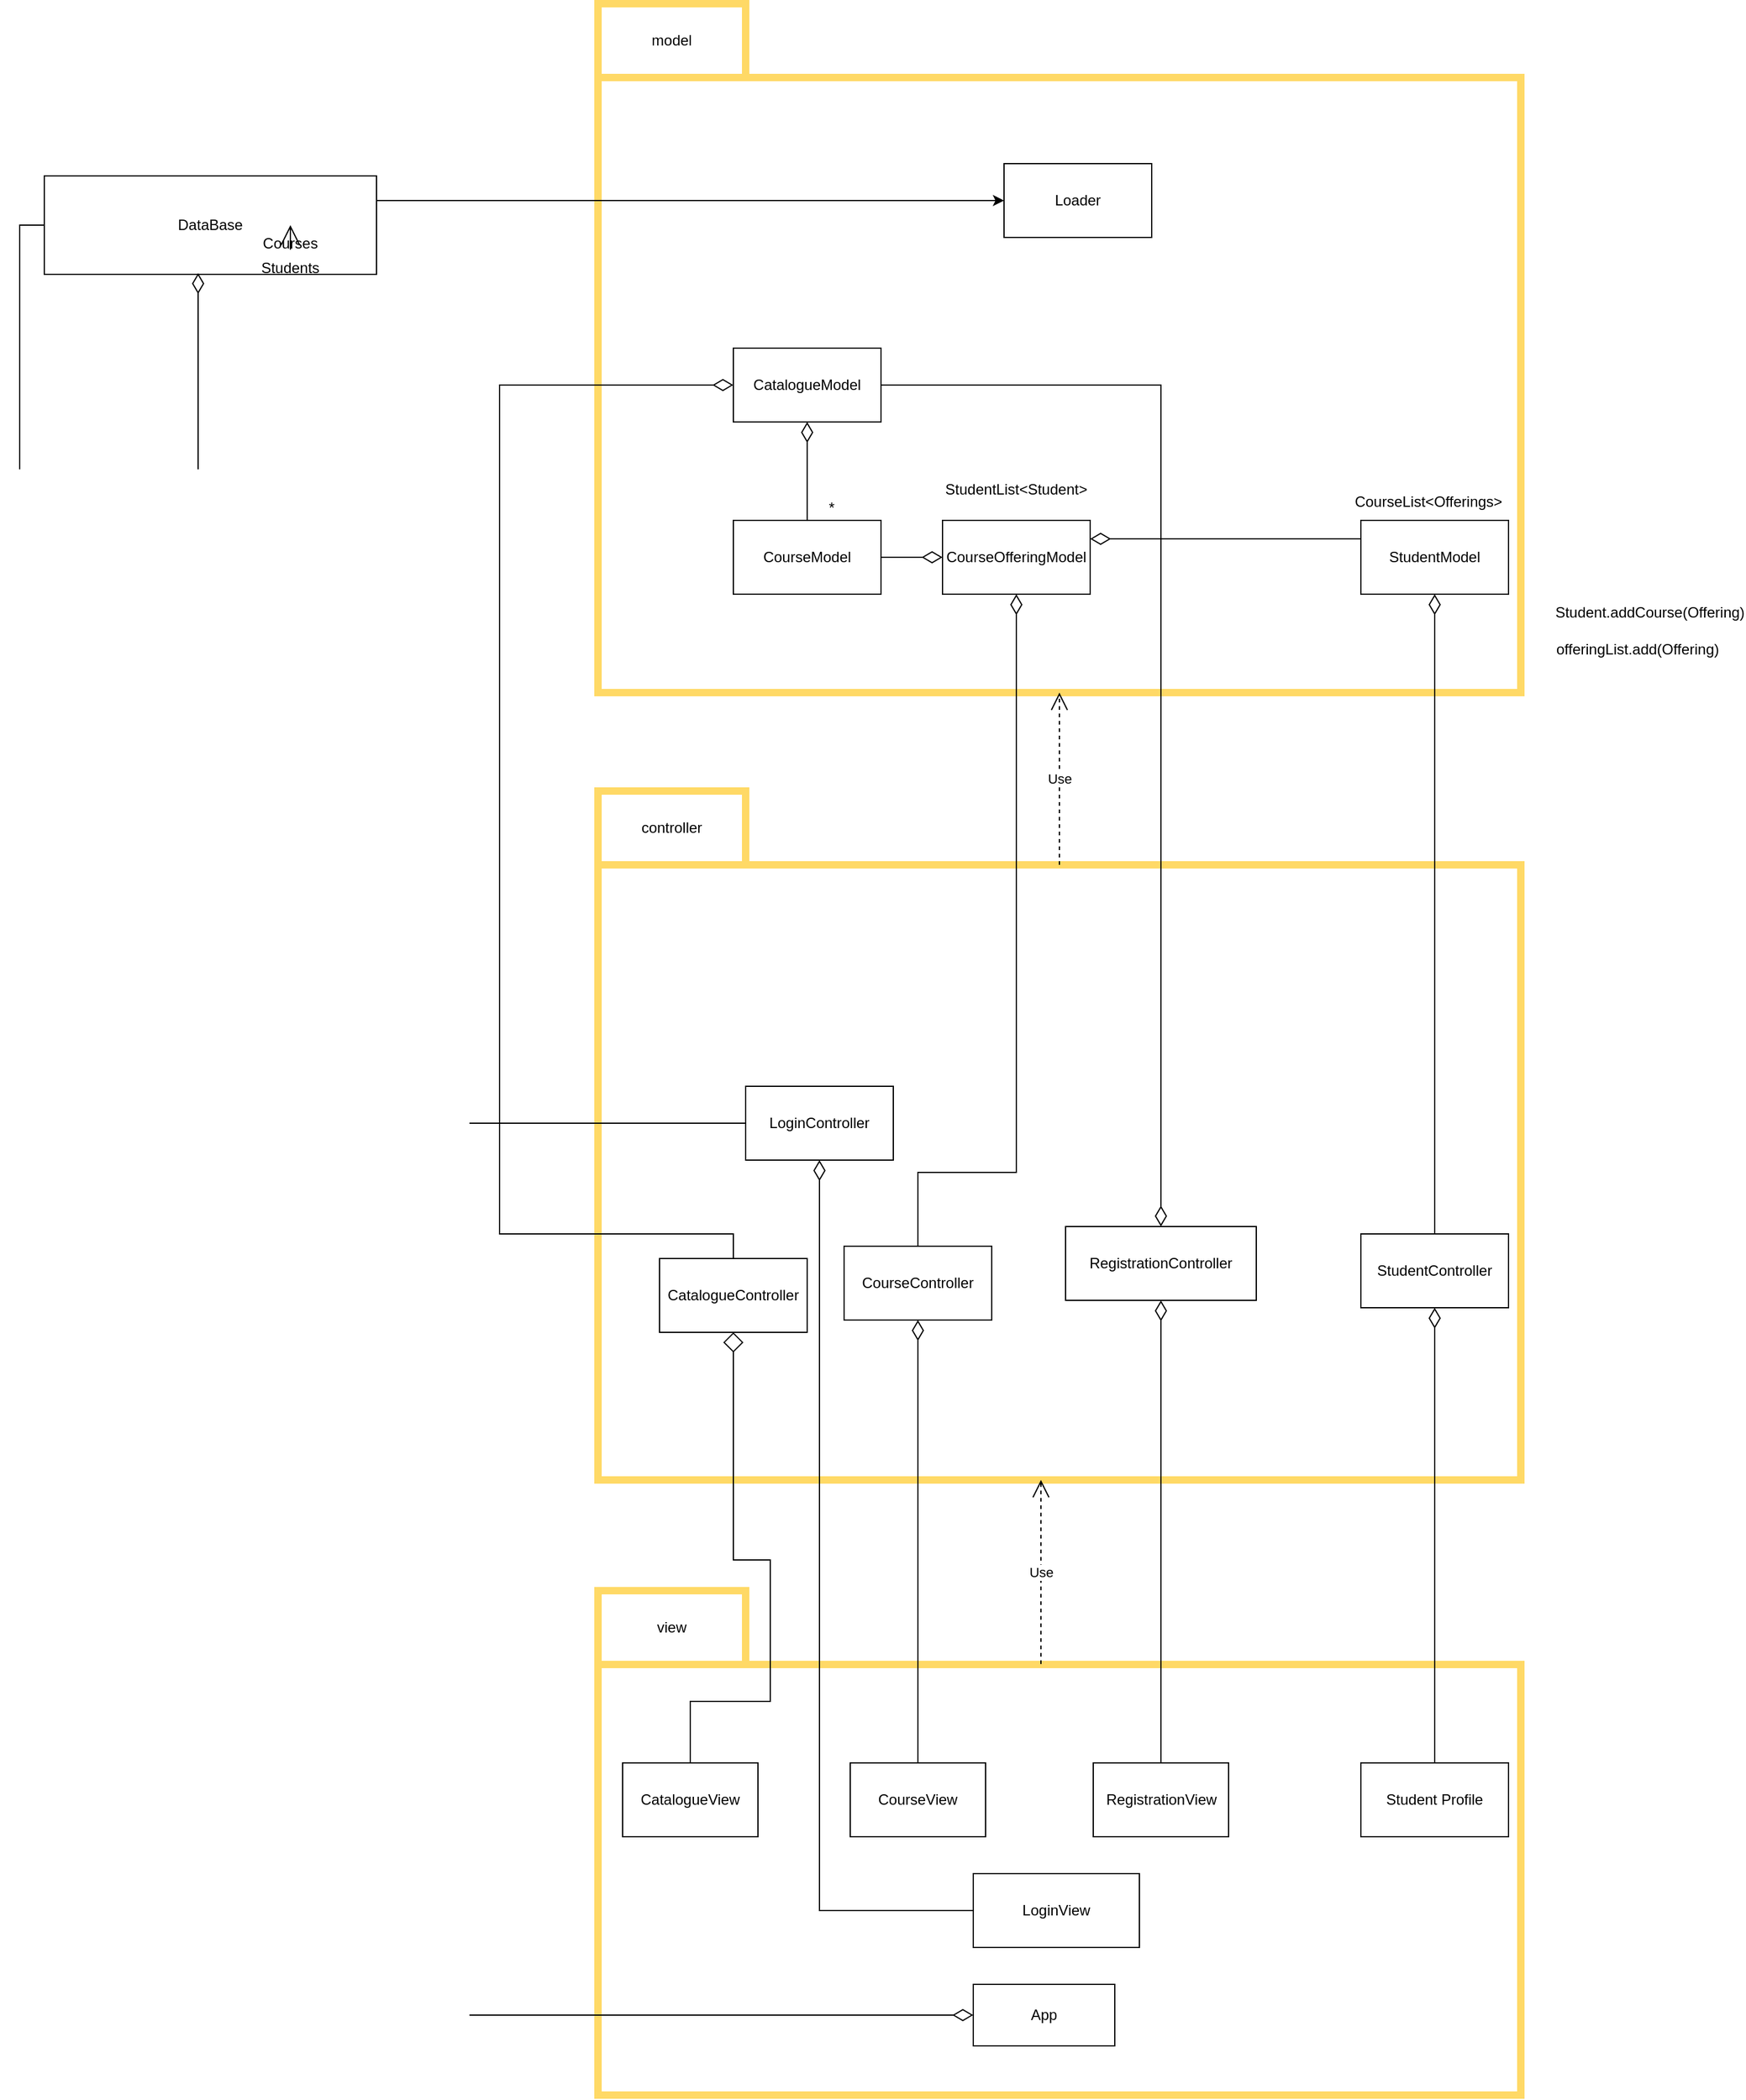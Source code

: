 <mxfile version="15.3.5" type="device" pages="8"><diagram id="s_YTi8VeltygTtg1AqAZ" name="Page-1"><mxGraphModel dx="5960" dy="-1820" grid="1" gridSize="10" guides="1" tooltips="1" connect="1" arrows="1" fold="1" page="1" pageScale="1" pageWidth="1700" pageHeight="1100" math="0" shadow="0"><root><mxCell id="0"/><mxCell id="1" parent="0"/><mxCell id="WgclFj9D2zgbMf1WJQsY-1" value="" style="rounded=0;whiteSpace=wrap;html=1;fillColor=none;strokeColor=#FFD966;strokeWidth=6;" parent="1" vertex="1"><mxGeometry x="-1710" y="4360" width="750" height="500" as="geometry"/></mxCell><mxCell id="WgclFj9D2zgbMf1WJQsY-2" value="" style="rounded=0;whiteSpace=wrap;html=1;fillColor=none;strokeColor=#FFD966;strokeWidth=6;" parent="1" vertex="1"><mxGeometry x="-1710" y="3720" width="750" height="500" as="geometry"/></mxCell><mxCell id="gLZsIbmiWKdKpTwFZGRT-2" style="edgeStyle=orthogonalEdgeStyle;rounded=0;orthogonalLoop=1;jettySize=auto;html=1;exitX=0;exitY=0.25;exitDx=0;exitDy=0;entryX=1;entryY=0.25;entryDx=0;entryDy=0;endArrow=diamondThin;endFill=0;startSize=14;endSize=14;sourcePerimeterSpacing=8;targetPerimeterSpacing=8;" parent="1" source="WgclFj9D2zgbMf1WJQsY-13" target="WgclFj9D2zgbMf1WJQsY-82" edge="1"><mxGeometry relative="1" as="geometry"/></mxCell><mxCell id="WgclFj9D2zgbMf1WJQsY-13" value="StudentModel" style="rounded=0;whiteSpace=wrap;html=1;" parent="1" vertex="1"><mxGeometry x="-1090" y="4080" width="120" height="60" as="geometry"/></mxCell><mxCell id="WgclFj9D2zgbMf1WJQsY-19" value="CatalogueModel" style="rounded=0;whiteSpace=wrap;html=1;" parent="1" vertex="1"><mxGeometry x="-1600" y="3940" width="120" height="60" as="geometry"/></mxCell><mxCell id="WgclFj9D2zgbMf1WJQsY-90" style="edgeStyle=orthogonalEdgeStyle;rounded=0;orthogonalLoop=1;jettySize=auto;html=1;exitX=1;exitY=0.5;exitDx=0;exitDy=0;entryX=0;entryY=0.5;entryDx=0;entryDy=0;endArrow=diamondThin;endFill=0;startSize=14;endSize=14;sourcePerimeterSpacing=8;targetPerimeterSpacing=8;" parent="1" source="WgclFj9D2zgbMf1WJQsY-21" target="WgclFj9D2zgbMf1WJQsY-82" edge="1"><mxGeometry relative="1" as="geometry"/></mxCell><mxCell id="WgclFj9D2zgbMf1WJQsY-21" value="CourseModel" style="rounded=0;whiteSpace=wrap;html=1;" parent="1" vertex="1"><mxGeometry x="-1600" y="4080" width="120" height="60" as="geometry"/></mxCell><mxCell id="WgclFj9D2zgbMf1WJQsY-88" style="rounded=0;orthogonalLoop=1;jettySize=auto;html=1;exitX=0;exitY=1;exitDx=0;exitDy=0;entryX=0.5;entryY=1;entryDx=0;entryDy=0;endArrow=diamondThin;endFill=0;startSize=14;endSize=14;sourcePerimeterSpacing=8;targetPerimeterSpacing=8;" parent="1" source="WgclFj9D2zgbMf1WJQsY-23" target="WgclFj9D2zgbMf1WJQsY-19" edge="1"><mxGeometry relative="1" as="geometry"/></mxCell><mxCell id="WgclFj9D2zgbMf1WJQsY-23" value="*" style="text;html=1;strokeColor=none;fillColor=none;align=center;verticalAlign=middle;whiteSpace=wrap;rounded=0;" parent="1" vertex="1"><mxGeometry x="-1540" y="4060" width="40" height="20" as="geometry"/></mxCell><mxCell id="WgclFj9D2zgbMf1WJQsY-25" value="Use" style="endArrow=open;endSize=12;dashed=1;html=1;entryX=0.5;entryY=1;entryDx=0;entryDy=0;exitX=0.5;exitY=0;exitDx=0;exitDy=0;" parent="1" source="WgclFj9D2zgbMf1WJQsY-1" target="WgclFj9D2zgbMf1WJQsY-2" edge="1"><mxGeometry width="160" relative="1" as="geometry"><mxPoint x="-1340" y="4360" as="sourcePoint"/><mxPoint x="-1260" y="4370" as="targetPoint"/></mxGeometry></mxCell><mxCell id="WgclFj9D2zgbMf1WJQsY-26" value="model" style="rounded=0;whiteSpace=wrap;html=1;strokeColor=#FFD966;strokeWidth=6;fillColor=none;" parent="1" vertex="1"><mxGeometry x="-1710" y="3660" width="120" height="60" as="geometry"/></mxCell><mxCell id="WgclFj9D2zgbMf1WJQsY-27" value="controller" style="rounded=0;whiteSpace=wrap;html=1;strokeColor=#FFD966;strokeWidth=6;fillColor=none;" parent="1" vertex="1"><mxGeometry x="-1710" y="4300" width="120" height="60" as="geometry"/></mxCell><mxCell id="WgclFj9D2zgbMf1WJQsY-29" value="" style="rounded=0;whiteSpace=wrap;html=1;fillColor=none;strokeColor=#FFD966;strokeWidth=6;" parent="1" vertex="1"><mxGeometry x="-1710" y="5010" width="750" height="350" as="geometry"/></mxCell><mxCell id="WgclFj9D2zgbMf1WJQsY-30" value="view" style="rounded=0;whiteSpace=wrap;html=1;strokeColor=#FFD966;strokeWidth=6;fillColor=none;" parent="1" vertex="1"><mxGeometry x="-1710" y="4950" width="120" height="60" as="geometry"/></mxCell><mxCell id="WgclFj9D2zgbMf1WJQsY-31" value="Use" style="endArrow=open;endSize=12;dashed=1;html=1;entryX=0.5;entryY=1;entryDx=0;entryDy=0;exitX=0.48;exitY=-0.001;exitDx=0;exitDy=0;exitPerimeter=0;" parent="1" source="WgclFj9D2zgbMf1WJQsY-29" edge="1"><mxGeometry width="160" relative="1" as="geometry"><mxPoint x="-1350" y="5000" as="sourcePoint"/><mxPoint x="-1350" y="4860" as="targetPoint"/></mxGeometry></mxCell><mxCell id="WgclFj9D2zgbMf1WJQsY-76" style="edgeStyle=orthogonalEdgeStyle;rounded=0;orthogonalLoop=1;jettySize=auto;html=1;exitX=0.5;exitY=0;exitDx=0;exitDy=0;entryX=0;entryY=0.5;entryDx=0;entryDy=0;endArrow=diamondThin;endFill=0;startSize=14;endSize=14;sourcePerimeterSpacing=8;targetPerimeterSpacing=8;" parent="1" source="WgclFj9D2zgbMf1WJQsY-32" target="WgclFj9D2zgbMf1WJQsY-19" edge="1"><mxGeometry relative="1" as="geometry"><Array as="points"><mxPoint x="-1600" y="4660"/><mxPoint x="-1790" y="4660"/><mxPoint x="-1790" y="3970"/></Array></mxGeometry></mxCell><mxCell id="WgclFj9D2zgbMf1WJQsY-32" value="CatalogueController" style="rounded=0;whiteSpace=wrap;html=1;" parent="1" vertex="1"><mxGeometry x="-1660" y="4680" width="120" height="60" as="geometry"/></mxCell><mxCell id="WgclFj9D2zgbMf1WJQsY-36" value="RegistrationController" style="rounded=0;whiteSpace=wrap;html=1;" parent="1" vertex="1"><mxGeometry x="-1330" y="4654" width="155" height="60" as="geometry"/></mxCell><mxCell id="WgclFj9D2zgbMf1WJQsY-44" value="App" style="rounded=0;whiteSpace=wrap;html=1;hachureGap=4;pointerEvents=0;" parent="1" vertex="1"><mxGeometry x="-1405" y="5270" width="115" height="50" as="geometry"/></mxCell><mxCell id="WgclFj9D2zgbMf1WJQsY-71" style="edgeStyle=orthogonalEdgeStyle;rounded=0;orthogonalLoop=1;jettySize=auto;html=1;exitX=0.5;exitY=0;exitDx=0;exitDy=0;entryX=0.5;entryY=1;entryDx=0;entryDy=0;endArrow=diamond;endFill=0;startSize=14;endSize=14;sourcePerimeterSpacing=8;targetPerimeterSpacing=8;" parent="1" source="WgclFj9D2zgbMf1WJQsY-45" target="WgclFj9D2zgbMf1WJQsY-32" edge="1"><mxGeometry relative="1" as="geometry"><Array as="points"><mxPoint x="-1635" y="5040"/><mxPoint x="-1570" y="5040"/><mxPoint x="-1570" y="4925"/><mxPoint x="-1600" y="4925"/></Array></mxGeometry></mxCell><mxCell id="WgclFj9D2zgbMf1WJQsY-45" value="CatalogueView" style="rounded=0;whiteSpace=wrap;html=1;hachureGap=4;pointerEvents=0;" parent="1" vertex="1"><mxGeometry x="-1690" y="5090" width="110" height="60" as="geometry"/></mxCell><mxCell id="WgclFj9D2zgbMf1WJQsY-74" style="edgeStyle=none;rounded=0;orthogonalLoop=1;jettySize=auto;html=1;exitX=0.5;exitY=0;exitDx=0;exitDy=0;entryX=0.5;entryY=1;entryDx=0;entryDy=0;endArrow=diamondThin;endFill=0;startSize=14;endSize=14;sourcePerimeterSpacing=8;targetPerimeterSpacing=8;" parent="1" source="WgclFj9D2zgbMf1WJQsY-46" target="WgclFj9D2zgbMf1WJQsY-73" edge="1"><mxGeometry relative="1" as="geometry"/></mxCell><mxCell id="WgclFj9D2zgbMf1WJQsY-46" value="CourseView" style="rounded=0;whiteSpace=wrap;html=1;hachureGap=4;pointerEvents=0;" parent="1" vertex="1"><mxGeometry x="-1505" y="5090" width="110" height="60" as="geometry"/></mxCell><mxCell id="WgclFj9D2zgbMf1WJQsY-68" style="edgeStyle=orthogonalEdgeStyle;rounded=0;orthogonalLoop=1;jettySize=auto;html=1;exitX=0.5;exitY=0;exitDx=0;exitDy=0;entryX=0.5;entryY=1;entryDx=0;entryDy=0;endArrow=diamondThin;endFill=0;startSize=14;endSize=14;sourcePerimeterSpacing=8;targetPerimeterSpacing=8;" parent="1" source="WgclFj9D2zgbMf1WJQsY-47" target="WgclFj9D2zgbMf1WJQsY-36" edge="1"><mxGeometry relative="1" as="geometry"/></mxCell><mxCell id="WgclFj9D2zgbMf1WJQsY-47" value="RegistrationView" style="rounded=0;whiteSpace=wrap;html=1;hachureGap=4;pointerEvents=0;" parent="1" vertex="1"><mxGeometry x="-1307.5" y="5090" width="110" height="60" as="geometry"/></mxCell><mxCell id="WgclFj9D2zgbMf1WJQsY-70" style="edgeStyle=none;rounded=0;orthogonalLoop=1;jettySize=auto;html=1;exitX=0.5;exitY=0;exitDx=0;exitDy=0;entryX=0.5;entryY=1;entryDx=0;entryDy=0;endArrow=diamondThin;endFill=0;startSize=14;endSize=14;sourcePerimeterSpacing=8;targetPerimeterSpacing=8;" parent="1" source="WgclFj9D2zgbMf1WJQsY-52" target="WgclFj9D2zgbMf1WJQsY-65" edge="1"><mxGeometry relative="1" as="geometry"/></mxCell><mxCell id="WgclFj9D2zgbMf1WJQsY-52" value="Student Profile" style="rounded=0;whiteSpace=wrap;html=1;hachureGap=4;pointerEvents=0;" parent="1" vertex="1"><mxGeometry x="-1090" y="5090" width="120" height="60" as="geometry"/></mxCell><mxCell id="WgclFj9D2zgbMf1WJQsY-79" style="edgeStyle=orthogonalEdgeStyle;rounded=0;orthogonalLoop=1;jettySize=auto;html=1;exitX=0.5;exitY=0;exitDx=0;exitDy=0;entryX=0.5;entryY=1;entryDx=0;entryDy=0;endArrow=diamondThin;endFill=0;startSize=14;endSize=14;sourcePerimeterSpacing=8;targetPerimeterSpacing=8;" parent="1" source="WgclFj9D2zgbMf1WJQsY-65" target="WgclFj9D2zgbMf1WJQsY-13" edge="1"><mxGeometry relative="1" as="geometry"/></mxCell><mxCell id="WgclFj9D2zgbMf1WJQsY-65" value="StudentController" style="rounded=0;whiteSpace=wrap;html=1;hachureGap=4;pointerEvents=0;" parent="1" vertex="1"><mxGeometry x="-1090" y="4660" width="120" height="60" as="geometry"/></mxCell><mxCell id="WgclFj9D2zgbMf1WJQsY-77" style="edgeStyle=orthogonalEdgeStyle;rounded=0;orthogonalLoop=1;jettySize=auto;html=1;exitX=0.5;exitY=0;exitDx=0;exitDy=0;endArrow=diamondThin;endFill=0;startSize=14;endSize=14;sourcePerimeterSpacing=8;targetPerimeterSpacing=8;entryX=0.5;entryY=1;entryDx=0;entryDy=0;" parent="1" source="WgclFj9D2zgbMf1WJQsY-73" target="WgclFj9D2zgbMf1WJQsY-82" edge="1"><mxGeometry relative="1" as="geometry"><Array as="points"><mxPoint x="-1450" y="4610"/><mxPoint x="-1370" y="4610"/></Array></mxGeometry></mxCell><mxCell id="WgclFj9D2zgbMf1WJQsY-73" value="CourseController" style="rounded=0;whiteSpace=wrap;html=1;hachureGap=4;pointerEvents=0;" parent="1" vertex="1"><mxGeometry x="-1510" y="4670" width="120" height="60" as="geometry"/></mxCell><mxCell id="WgclFj9D2zgbMf1WJQsY-82" value="CourseOfferingModel" style="rounded=0;whiteSpace=wrap;html=1;" parent="1" vertex="1"><mxGeometry x="-1430" y="4080" width="120" height="60" as="geometry"/></mxCell><mxCell id="TTLwN0vNWFHoGbqLtiut-8" style="edgeStyle=orthogonalEdgeStyle;rounded=0;orthogonalLoop=1;jettySize=auto;html=1;exitX=1;exitY=0.5;exitDx=0;exitDy=0;entryX=0.5;entryY=0;entryDx=0;entryDy=0;endArrow=diamondThin;endFill=0;endSize=14;" parent="1" source="WgclFj9D2zgbMf1WJQsY-19" target="WgclFj9D2zgbMf1WJQsY-36" edge="1"><mxGeometry relative="1" as="geometry"/></mxCell><mxCell id="QyfR4bc7Ccx3oUJbMdiz-1" value="CourseList&amp;lt;Offerings&amp;gt;" style="text;html=1;strokeColor=none;fillColor=none;align=center;verticalAlign=middle;whiteSpace=wrap;rounded=0;" parent="1" vertex="1"><mxGeometry x="-1120" y="4050" width="170" height="30" as="geometry"/></mxCell><mxCell id="QyfR4bc7Ccx3oUJbMdiz-2" value="StudentList&amp;lt;Student&amp;gt;" style="text;html=1;strokeColor=none;fillColor=none;align=center;verticalAlign=middle;whiteSpace=wrap;rounded=0;" parent="1" vertex="1"><mxGeometry x="-1455" y="4040" width="170" height="30" as="geometry"/></mxCell><mxCell id="QyfR4bc7Ccx3oUJbMdiz-4" value="Student.addCourse(Offering)" style="text;html=1;strokeColor=none;fillColor=none;align=center;verticalAlign=middle;whiteSpace=wrap;rounded=0;" parent="1" vertex="1"><mxGeometry x="-930" y="4130" width="150" height="50" as="geometry"/></mxCell><mxCell id="IEw0BhDSP6qJSSchu6k2-7" style="edgeStyle=orthogonalEdgeStyle;rounded=0;orthogonalLoop=1;jettySize=auto;html=1;exitX=0;exitY=0.5;exitDx=0;exitDy=0;entryX=0;entryY=0.5;entryDx=0;entryDy=0;endArrow=diamondThin;endFill=0;startSize=14;endSize=14;sourcePerimeterSpacing=8;targetPerimeterSpacing=8;" parent="1" source="QyfR4bc7Ccx3oUJbMdiz-5" target="WgclFj9D2zgbMf1WJQsY-44" edge="1"><mxGeometry relative="1" as="geometry"/></mxCell><mxCell id="QyfR4bc7Ccx3oUJbMdiz-5" value="DataBase" style="rounded=0;whiteSpace=wrap;html=1;" parent="1" vertex="1"><mxGeometry x="-2160" y="3800" width="270" height="80" as="geometry"/></mxCell><mxCell id="IEw0BhDSP6qJSSchu6k2-2" style="edgeStyle=orthogonalEdgeStyle;rounded=0;orthogonalLoop=1;jettySize=auto;html=1;exitX=0;exitY=0.5;exitDx=0;exitDy=0;entryX=0.5;entryY=1;entryDx=0;entryDy=0;endArrow=diamondThin;endFill=0;startSize=14;endSize=14;sourcePerimeterSpacing=8;targetPerimeterSpacing=8;" parent="1" source="IEw0BhDSP6qJSSchu6k2-1" target="IEw0BhDSP6qJSSchu6k2-3" edge="1"><mxGeometry relative="1" as="geometry"><Array as="points"><mxPoint x="-1530" y="5210"/></Array><mxPoint x="-1520" y="4520" as="targetPoint"/></mxGeometry></mxCell><mxCell id="IEw0BhDSP6qJSSchu6k2-1" value="LoginView" style="rounded=0;whiteSpace=wrap;html=1;hachureGap=4;pointerEvents=0;" parent="1" vertex="1"><mxGeometry x="-1405" y="5180" width="135" height="60" as="geometry"/></mxCell><mxCell id="IEw0BhDSP6qJSSchu6k2-5" style="edgeStyle=orthogonalEdgeStyle;rounded=0;orthogonalLoop=1;jettySize=auto;html=1;exitX=0;exitY=0.5;exitDx=0;exitDy=0;endArrow=diamondThin;endFill=0;startSize=14;endSize=14;sourcePerimeterSpacing=8;targetPerimeterSpacing=8;entryX=0.463;entryY=0.988;entryDx=0;entryDy=0;entryPerimeter=0;" parent="1" source="IEw0BhDSP6qJSSchu6k2-3" target="QyfR4bc7Ccx3oUJbMdiz-5" edge="1"><mxGeometry relative="1" as="geometry"><mxPoint x="-1890" y="4690" as="targetPoint"/></mxGeometry></mxCell><mxCell id="IEw0BhDSP6qJSSchu6k2-3" value="LoginController" style="rounded=0;whiteSpace=wrap;html=1;hachureGap=4;pointerEvents=0;" parent="1" vertex="1"><mxGeometry x="-1590" y="4540" width="120" height="60" as="geometry"/></mxCell><mxCell id="QyfR4bc7Ccx3oUJbMdiz-7" value="Courses" style="text;html=1;strokeColor=none;fillColor=none;align=center;verticalAlign=middle;whiteSpace=wrap;rounded=0;" parent="1" vertex="1"><mxGeometry x="-1990" y="3840" width="60" height="30" as="geometry"/></mxCell><mxCell id="_2r91CJZcxkYUliylX19-1" style="edgeStyle=none;curved=1;rounded=0;orthogonalLoop=1;jettySize=auto;html=1;exitX=0.5;exitY=0;exitDx=0;exitDy=0;entryX=0.5;entryY=0;entryDx=0;entryDy=0;endArrow=open;startSize=14;endSize=14;sourcePerimeterSpacing=8;targetPerimeterSpacing=8;" parent="1" source="QyfR4bc7Ccx3oUJbMdiz-8" target="QyfR4bc7Ccx3oUJbMdiz-7" edge="1"><mxGeometry relative="1" as="geometry"/></mxCell><mxCell id="QyfR4bc7Ccx3oUJbMdiz-8" value="Students" style="text;html=1;strokeColor=none;fillColor=none;align=center;verticalAlign=middle;whiteSpace=wrap;rounded=0;" parent="1" vertex="1"><mxGeometry x="-1990" y="3860" width="60" height="30" as="geometry"/></mxCell><mxCell id="QyfR4bc7Ccx3oUJbMdiz-10" value="offeringList.add(Offering)" style="text;html=1;strokeColor=none;fillColor=none;align=center;verticalAlign=middle;whiteSpace=wrap;rounded=0;" parent="1" vertex="1"><mxGeometry x="-950" y="4170" width="170" height="30" as="geometry"/></mxCell><mxCell id="QyfR4bc7Ccx3oUJbMdiz-12" style="edgeStyle=orthogonalEdgeStyle;rounded=0;orthogonalLoop=1;jettySize=auto;html=1;exitX=0;exitY=0.5;exitDx=0;exitDy=0;entryX=1;entryY=0.25;entryDx=0;entryDy=0;startArrow=classic;startFill=1;endArrow=none;endFill=0;" parent="1" source="QyfR4bc7Ccx3oUJbMdiz-11" target="QyfR4bc7Ccx3oUJbMdiz-5" edge="1"><mxGeometry relative="1" as="geometry"/></mxCell><mxCell id="QyfR4bc7Ccx3oUJbMdiz-11" value="Loader" style="rounded=0;whiteSpace=wrap;html=1;" parent="1" vertex="1"><mxGeometry x="-1380" y="3790" width="120" height="60" as="geometry"/></mxCell></root></mxGraphModel></diagram><diagram name="Emily-Draft" id="g_xFb80Wp2-rdqudxjAQ"><mxGraphModel dx="7040" dy="-1496" grid="1" gridSize="10" guides="1" tooltips="1" connect="1" arrows="1" fold="1" page="1" pageScale="1" pageWidth="1700" pageHeight="1100" math="0" shadow="0"><root><mxCell id="Z1Vzu5D7i8NQ5oDd06KI-0"/><mxCell id="Z1Vzu5D7i8NQ5oDd06KI-1" parent="Z1Vzu5D7i8NQ5oDd06KI-0"/><mxCell id="Z1Vzu5D7i8NQ5oDd06KI-2" value="" style="rounded=0;whiteSpace=wrap;html=1;fillColor=none;strokeColor=#FFD966;strokeWidth=6;" parent="Z1Vzu5D7i8NQ5oDd06KI-1" vertex="1"><mxGeometry x="-1710" y="4360" width="750" height="500" as="geometry"/></mxCell><mxCell id="Z1Vzu5D7i8NQ5oDd06KI-3" value="" style="rounded=0;whiteSpace=wrap;html=1;fillColor=none;strokeColor=#FFD966;strokeWidth=6;" parent="Z1Vzu5D7i8NQ5oDd06KI-1" vertex="1"><mxGeometry x="-1710" y="3720" width="750" height="500" as="geometry"/></mxCell><mxCell id="Z1Vzu5D7i8NQ5oDd06KI-43" style="edgeStyle=orthogonalEdgeStyle;rounded=0;orthogonalLoop=1;jettySize=auto;html=1;exitX=0;exitY=0.25;exitDx=0;exitDy=0;entryX=1;entryY=0.25;entryDx=0;entryDy=0;endArrow=diamondThin;endFill=0;startSize=14;endSize=14;sourcePerimeterSpacing=8;targetPerimeterSpacing=8;" parent="Z1Vzu5D7i8NQ5oDd06KI-1" source="Z1Vzu5D7i8NQ5oDd06KI-4" target="Z1Vzu5D7i8NQ5oDd06KI-8" edge="1"><mxGeometry relative="1" as="geometry"/></mxCell><mxCell id="Z1Vzu5D7i8NQ5oDd06KI-4" value="StudentModel" style="rounded=0;whiteSpace=wrap;html=1;" parent="Z1Vzu5D7i8NQ5oDd06KI-1" vertex="1"><mxGeometry x="-1160" y="4080" width="120" height="60" as="geometry"/></mxCell><mxCell id="Z1Vzu5D7i8NQ5oDd06KI-6" value="CatalogueModel" style="rounded=0;whiteSpace=wrap;html=1;" parent="Z1Vzu5D7i8NQ5oDd06KI-1" vertex="1"><mxGeometry x="-1600" y="3940" width="120" height="60" as="geometry"/></mxCell><mxCell id="Z1Vzu5D7i8NQ5oDd06KI-7" style="edgeStyle=orthogonalEdgeStyle;rounded=0;orthogonalLoop=1;jettySize=auto;html=1;exitX=1;exitY=0.5;exitDx=0;exitDy=0;entryX=0;entryY=0.5;entryDx=0;entryDy=0;endArrow=diamondThin;endFill=0;startSize=14;endSize=14;sourcePerimeterSpacing=8;targetPerimeterSpacing=8;" parent="Z1Vzu5D7i8NQ5oDd06KI-1" source="Z1Vzu5D7i8NQ5oDd06KI-8" target="Z1Vzu5D7i8NQ5oDd06KI-4" edge="1"><mxGeometry relative="1" as="geometry"><mxPoint x="-1430" y="4110" as="targetPoint"/></mxGeometry></mxCell><mxCell id="Z1Vzu5D7i8NQ5oDd06KI-8" value="CourseModel" style="rounded=0;whiteSpace=wrap;html=1;" parent="Z1Vzu5D7i8NQ5oDd06KI-1" vertex="1"><mxGeometry x="-1600" y="4080" width="120" height="60" as="geometry"/></mxCell><mxCell id="Z1Vzu5D7i8NQ5oDd06KI-9" style="rounded=0;orthogonalLoop=1;jettySize=auto;html=1;exitX=0;exitY=1;exitDx=0;exitDy=0;entryX=0.5;entryY=1;entryDx=0;entryDy=0;endArrow=diamondThin;endFill=0;startSize=14;endSize=14;sourcePerimeterSpacing=8;targetPerimeterSpacing=8;" parent="Z1Vzu5D7i8NQ5oDd06KI-1" source="Z1Vzu5D7i8NQ5oDd06KI-10" target="Z1Vzu5D7i8NQ5oDd06KI-6" edge="1"><mxGeometry relative="1" as="geometry"/></mxCell><mxCell id="Z1Vzu5D7i8NQ5oDd06KI-10" value="*" style="text;html=1;strokeColor=none;fillColor=none;align=center;verticalAlign=middle;whiteSpace=wrap;rounded=0;" parent="Z1Vzu5D7i8NQ5oDd06KI-1" vertex="1"><mxGeometry x="-1540" y="4060" width="40" height="20" as="geometry"/></mxCell><mxCell id="Z1Vzu5D7i8NQ5oDd06KI-11" value="Use" style="endArrow=open;endSize=12;dashed=1;html=1;entryX=0.5;entryY=1;entryDx=0;entryDy=0;exitX=0.5;exitY=0;exitDx=0;exitDy=0;" parent="Z1Vzu5D7i8NQ5oDd06KI-1" source="Z1Vzu5D7i8NQ5oDd06KI-2" target="Z1Vzu5D7i8NQ5oDd06KI-3" edge="1"><mxGeometry width="160" relative="1" as="geometry"><mxPoint x="-1340" y="4360" as="sourcePoint"/><mxPoint x="-1260" y="4370" as="targetPoint"/></mxGeometry></mxCell><mxCell id="Z1Vzu5D7i8NQ5oDd06KI-12" value="model" style="rounded=0;whiteSpace=wrap;html=1;strokeColor=#FFD966;strokeWidth=6;fillColor=none;" parent="Z1Vzu5D7i8NQ5oDd06KI-1" vertex="1"><mxGeometry x="-1710" y="3660" width="120" height="60" as="geometry"/></mxCell><mxCell id="Z1Vzu5D7i8NQ5oDd06KI-13" value="controller" style="rounded=0;whiteSpace=wrap;html=1;strokeColor=#FFD966;strokeWidth=6;fillColor=none;" parent="Z1Vzu5D7i8NQ5oDd06KI-1" vertex="1"><mxGeometry x="-1710" y="4300" width="120" height="60" as="geometry"/></mxCell><mxCell id="Z1Vzu5D7i8NQ5oDd06KI-14" value="" style="rounded=0;whiteSpace=wrap;html=1;fillColor=none;strokeColor=#FFD966;strokeWidth=6;" parent="Z1Vzu5D7i8NQ5oDd06KI-1" vertex="1"><mxGeometry x="-1710" y="5010" width="750" height="350" as="geometry"/></mxCell><mxCell id="Z1Vzu5D7i8NQ5oDd06KI-15" value="view" style="rounded=0;whiteSpace=wrap;html=1;strokeColor=#FFD966;strokeWidth=6;fillColor=none;" parent="Z1Vzu5D7i8NQ5oDd06KI-1" vertex="1"><mxGeometry x="-1710" y="4950" width="120" height="60" as="geometry"/></mxCell><mxCell id="Z1Vzu5D7i8NQ5oDd06KI-16" value="Use" style="endArrow=open;endSize=12;dashed=1;html=1;entryX=0.5;entryY=1;entryDx=0;entryDy=0;exitX=0.477;exitY=-0.009;exitDx=0;exitDy=0;exitPerimeter=0;" parent="Z1Vzu5D7i8NQ5oDd06KI-1" source="Z1Vzu5D7i8NQ5oDd06KI-14" edge="1"><mxGeometry width="160" relative="1" as="geometry"><mxPoint x="-1350" y="5000" as="sourcePoint"/><mxPoint x="-1350" y="4860" as="targetPoint"/></mxGeometry></mxCell><mxCell id="Z1Vzu5D7i8NQ5oDd06KI-17" style="edgeStyle=orthogonalEdgeStyle;rounded=0;orthogonalLoop=1;jettySize=auto;html=1;exitX=0.5;exitY=0;exitDx=0;exitDy=0;entryX=0;entryY=0.5;entryDx=0;entryDy=0;endArrow=diamondThin;endFill=0;startSize=14;endSize=14;sourcePerimeterSpacing=8;targetPerimeterSpacing=8;" parent="Z1Vzu5D7i8NQ5oDd06KI-1" source="Z1Vzu5D7i8NQ5oDd06KI-18" target="Z1Vzu5D7i8NQ5oDd06KI-6" edge="1"><mxGeometry relative="1" as="geometry"><Array as="points"><mxPoint x="-1600" y="4660"/><mxPoint x="-1790" y="4660"/><mxPoint x="-1790" y="3970"/></Array></mxGeometry></mxCell><mxCell id="Z1Vzu5D7i8NQ5oDd06KI-18" value="CatalogueController" style="rounded=0;whiteSpace=wrap;html=1;" parent="Z1Vzu5D7i8NQ5oDd06KI-1" vertex="1"><mxGeometry x="-1660" y="4690" width="120" height="60" as="geometry"/></mxCell><mxCell id="Z1Vzu5D7i8NQ5oDd06KI-42" style="edgeStyle=orthogonalEdgeStyle;rounded=0;orthogonalLoop=1;jettySize=auto;html=1;exitX=0.75;exitY=0;exitDx=0;exitDy=0;endArrow=diamondThin;endFill=0;startSize=14;endSize=14;sourcePerimeterSpacing=8;targetPerimeterSpacing=8;" parent="Z1Vzu5D7i8NQ5oDd06KI-1" source="Z1Vzu5D7i8NQ5oDd06KI-19" edge="1"><mxGeometry relative="1" as="geometry"><mxPoint x="-1130" y="4140" as="targetPoint"/></mxGeometry></mxCell><mxCell id="Z1Vzu5D7i8NQ5oDd06KI-19" value="RegistrationController" style="rounded=0;whiteSpace=wrap;html=1;" parent="Z1Vzu5D7i8NQ5oDd06KI-1" vertex="1"><mxGeometry x="-1330" y="4690" width="155" height="60" as="geometry"/></mxCell><mxCell id="Z1Vzu5D7i8NQ5oDd06KI-20" value="mvc on client and server" style="text;html=1;strokeColor=none;fillColor=none;align=center;verticalAlign=middle;whiteSpace=wrap;rounded=0;" parent="Z1Vzu5D7i8NQ5oDd06KI-1" vertex="1"><mxGeometry x="-1960" y="4260" width="40" height="20" as="geometry"/></mxCell><mxCell id="Z1Vzu5D7i8NQ5oDd06KI-21" value="App" style="rounded=0;whiteSpace=wrap;html=1;hachureGap=4;pointerEvents=0;" parent="Z1Vzu5D7i8NQ5oDd06KI-1" vertex="1"><mxGeometry x="-1420" y="5250" width="110" height="50" as="geometry"/></mxCell><mxCell id="Z1Vzu5D7i8NQ5oDd06KI-22" style="edgeStyle=orthogonalEdgeStyle;rounded=0;orthogonalLoop=1;jettySize=auto;html=1;exitX=0.5;exitY=0;exitDx=0;exitDy=0;entryX=0.5;entryY=1;entryDx=0;entryDy=0;endArrow=diamond;endFill=0;startSize=14;endSize=14;sourcePerimeterSpacing=8;targetPerimeterSpacing=8;" parent="Z1Vzu5D7i8NQ5oDd06KI-1" source="Z1Vzu5D7i8NQ5oDd06KI-23" target="Z1Vzu5D7i8NQ5oDd06KI-18" edge="1"><mxGeometry relative="1" as="geometry"><Array as="points"><mxPoint x="-1635" y="5040"/><mxPoint x="-1570" y="5040"/><mxPoint x="-1570" y="4925"/><mxPoint x="-1600" y="4925"/></Array></mxGeometry></mxCell><mxCell id="Z1Vzu5D7i8NQ5oDd06KI-23" value="Catalogue View" style="rounded=0;whiteSpace=wrap;html=1;hachureGap=4;pointerEvents=0;" parent="Z1Vzu5D7i8NQ5oDd06KI-1" vertex="1"><mxGeometry x="-1690" y="5090" width="110" height="60" as="geometry"/></mxCell><mxCell id="Z1Vzu5D7i8NQ5oDd06KI-24" style="edgeStyle=none;rounded=0;orthogonalLoop=1;jettySize=auto;html=1;exitX=0.5;exitY=0;exitDx=0;exitDy=0;entryX=0.5;entryY=1;entryDx=0;entryDy=0;endArrow=diamondThin;endFill=0;startSize=14;endSize=14;sourcePerimeterSpacing=8;targetPerimeterSpacing=8;" parent="Z1Vzu5D7i8NQ5oDd06KI-1" source="Z1Vzu5D7i8NQ5oDd06KI-25" target="Z1Vzu5D7i8NQ5oDd06KI-35" edge="1"><mxGeometry relative="1" as="geometry"/></mxCell><mxCell id="Z1Vzu5D7i8NQ5oDd06KI-25" value="Course view" style="rounded=0;whiteSpace=wrap;html=1;hachureGap=4;pointerEvents=0;" parent="Z1Vzu5D7i8NQ5oDd06KI-1" vertex="1"><mxGeometry x="-1505" y="5090" width="110" height="60" as="geometry"/></mxCell><mxCell id="Z1Vzu5D7i8NQ5oDd06KI-26" style="edgeStyle=orthogonalEdgeStyle;rounded=0;orthogonalLoop=1;jettySize=auto;html=1;exitX=0.5;exitY=0;exitDx=0;exitDy=0;entryX=0.5;entryY=1;entryDx=0;entryDy=0;endArrow=diamondThin;endFill=0;startSize=14;endSize=14;sourcePerimeterSpacing=8;targetPerimeterSpacing=8;" parent="Z1Vzu5D7i8NQ5oDd06KI-1" source="Z1Vzu5D7i8NQ5oDd06KI-27" target="Z1Vzu5D7i8NQ5oDd06KI-19" edge="1"><mxGeometry relative="1" as="geometry"/></mxCell><mxCell id="Z1Vzu5D7i8NQ5oDd06KI-27" value="AddRegistration" style="rounded=0;whiteSpace=wrap;html=1;hachureGap=4;pointerEvents=0;" parent="Z1Vzu5D7i8NQ5oDd06KI-1" vertex="1"><mxGeometry x="-1360" y="5090" width="110" height="60" as="geometry"/></mxCell><mxCell id="Z1Vzu5D7i8NQ5oDd06KI-28" style="edgeStyle=orthogonalEdgeStyle;rounded=0;orthogonalLoop=1;jettySize=auto;html=1;exitX=0.5;exitY=0;exitDx=0;exitDy=0;entryX=0.75;entryY=1;entryDx=0;entryDy=0;endArrow=diamondThin;endFill=0;startSize=14;endSize=14;sourcePerimeterSpacing=8;targetPerimeterSpacing=8;" parent="Z1Vzu5D7i8NQ5oDd06KI-1" source="Z1Vzu5D7i8NQ5oDd06KI-29" target="Z1Vzu5D7i8NQ5oDd06KI-19" edge="1"><mxGeometry relative="1" as="geometry"/></mxCell><mxCell id="Z1Vzu5D7i8NQ5oDd06KI-29" value="RemoveRegistration" style="rounded=0;whiteSpace=wrap;html=1;hachureGap=4;pointerEvents=0;" parent="Z1Vzu5D7i8NQ5oDd06KI-1" vertex="1"><mxGeometry x="-1230" y="5090" width="120" height="60" as="geometry"/></mxCell><mxCell id="Z1Vzu5D7i8NQ5oDd06KI-30" style="edgeStyle=none;rounded=0;orthogonalLoop=1;jettySize=auto;html=1;exitX=0.5;exitY=0;exitDx=0;exitDy=0;entryX=0.5;entryY=1;entryDx=0;entryDy=0;endArrow=diamondThin;endFill=0;startSize=14;endSize=14;sourcePerimeterSpacing=8;targetPerimeterSpacing=8;" parent="Z1Vzu5D7i8NQ5oDd06KI-1" source="Z1Vzu5D7i8NQ5oDd06KI-31" target="Z1Vzu5D7i8NQ5oDd06KI-33" edge="1"><mxGeometry relative="1" as="geometry"/></mxCell><mxCell id="Z1Vzu5D7i8NQ5oDd06KI-31" value="Student Profile" style="rounded=0;whiteSpace=wrap;html=1;hachureGap=4;pointerEvents=0;" parent="Z1Vzu5D7i8NQ5oDd06KI-1" vertex="1"><mxGeometry x="-1090" y="5090" width="120" height="60" as="geometry"/></mxCell><mxCell id="Z1Vzu5D7i8NQ5oDd06KI-32" style="edgeStyle=orthogonalEdgeStyle;rounded=0;orthogonalLoop=1;jettySize=auto;html=1;exitX=0.5;exitY=0;exitDx=0;exitDy=0;entryX=0.5;entryY=1;entryDx=0;entryDy=0;endArrow=diamondThin;endFill=0;startSize=14;endSize=14;sourcePerimeterSpacing=8;targetPerimeterSpacing=8;" parent="Z1Vzu5D7i8NQ5oDd06KI-1" source="Z1Vzu5D7i8NQ5oDd06KI-33" target="Z1Vzu5D7i8NQ5oDd06KI-4" edge="1"><mxGeometry relative="1" as="geometry"/></mxCell><mxCell id="Z1Vzu5D7i8NQ5oDd06KI-33" value="StudentController" style="rounded=0;whiteSpace=wrap;html=1;hachureGap=4;pointerEvents=0;" parent="Z1Vzu5D7i8NQ5oDd06KI-1" vertex="1"><mxGeometry x="-1090" y="4690" width="120" height="60" as="geometry"/></mxCell><mxCell id="Z1Vzu5D7i8NQ5oDd06KI-34" style="edgeStyle=orthogonalEdgeStyle;rounded=0;orthogonalLoop=1;jettySize=auto;html=1;exitX=0.5;exitY=0;exitDx=0;exitDy=0;endArrow=diamondThin;endFill=0;startSize=14;endSize=14;sourcePerimeterSpacing=8;targetPerimeterSpacing=8;entryX=0;entryY=0.75;entryDx=0;entryDy=0;" parent="Z1Vzu5D7i8NQ5oDd06KI-1" source="Z1Vzu5D7i8NQ5oDd06KI-35" target="Z1Vzu5D7i8NQ5oDd06KI-4" edge="1"><mxGeometry relative="1" as="geometry"><Array as="points"><mxPoint x="-1450" y="4610"/><mxPoint x="-1370" y="4610"/><mxPoint x="-1370" y="4125"/></Array><mxPoint x="-1370" y="4140" as="targetPoint"/></mxGeometry></mxCell><mxCell id="Z1Vzu5D7i8NQ5oDd06KI-35" value="CourseController" style="rounded=0;whiteSpace=wrap;html=1;hachureGap=4;pointerEvents=0;" parent="Z1Vzu5D7i8NQ5oDd06KI-1" vertex="1"><mxGeometry x="-1510" y="4690" width="120" height="60" as="geometry"/></mxCell></root></mxGraphModel></diagram><diagram id="wkcRWBHmqPomfngLDObm" name="Page-2"><mxGraphModel dx="3972" dy="-2548" grid="1" gridSize="10" guides="1" tooltips="1" connect="1" arrows="1" fold="1" page="1" pageScale="1" pageWidth="850" pageHeight="1100" math="0" shadow="0"><root><mxCell id="OxjLXKN2c0hxlMlN6B_Z-0"/><mxCell id="OxjLXKN2c0hxlMlN6B_Z-1" parent="OxjLXKN2c0hxlMlN6B_Z-0"/><mxCell id="OxjLXKN2c0hxlMlN6B_Z-2" value="" style="rounded=0;whiteSpace=wrap;html=1;fillColor=none;strokeColor=#FFD966;strokeWidth=6;" parent="OxjLXKN2c0hxlMlN6B_Z-1" vertex="1"><mxGeometry x="-1710" y="4360" width="760" height="500" as="geometry"/></mxCell><mxCell id="OxjLXKN2c0hxlMlN6B_Z-3" value="" style="rounded=0;whiteSpace=wrap;html=1;fillColor=none;strokeColor=#FFD966;strokeWidth=6;" parent="OxjLXKN2c0hxlMlN6B_Z-1" vertex="1"><mxGeometry x="-1720" y="3720" width="760" height="500" as="geometry"/></mxCell><mxCell id="OxjLXKN2c0hxlMlN6B_Z-4" value="inventory" style="rounded=0;whiteSpace=wrap;html=1;" parent="OxjLXKN2c0hxlMlN6B_Z-1" vertex="1"><mxGeometry x="-1380" y="3800" width="120" height="60" as="geometry"/></mxCell><mxCell id="OxjLXKN2c0hxlMlN6B_Z-5" value="supplies" style="rounded=0;whiteSpace=wrap;html=1;" parent="OxjLXKN2c0hxlMlN6B_Z-1" vertex="1"><mxGeometry x="-1180" y="3800" width="120" height="60" as="geometry"/></mxCell><mxCell id="OxjLXKN2c0hxlMlN6B_Z-6" value="" style="endArrow=diamondThin;endFill=0;endSize=24;html=1;entryX=0.5;entryY=1;entryDx=0;entryDy=0;" parent="OxjLXKN2c0hxlMlN6B_Z-1" target="OxjLXKN2c0hxlMlN6B_Z-4" edge="1"><mxGeometry width="160" relative="1" as="geometry"><mxPoint x="-1320" y="3940.0" as="sourcePoint"/><mxPoint x="-1080" y="4080" as="targetPoint"/></mxGeometry></mxCell><mxCell id="OxjLXKN2c0hxlMlN6B_Z-7" value="item" style="rounded=1;whiteSpace=wrap;html=1;" parent="OxjLXKN2c0hxlMlN6B_Z-1" vertex="1"><mxGeometry x="-1380" y="3940" width="120" height="60" as="geometry"/></mxCell><mxCell id="OxjLXKN2c0hxlMlN6B_Z-8" value="*" style="text;html=1;strokeColor=none;fillColor=none;align=center;verticalAlign=middle;whiteSpace=wrap;rounded=0;" parent="OxjLXKN2c0hxlMlN6B_Z-1" vertex="1"><mxGeometry x="-1355" y="3920" width="40" height="20" as="geometry"/></mxCell><mxCell id="OxjLXKN2c0hxlMlN6B_Z-9" value="" style="endArrow=diamondThin;endFill=0;endSize=24;html=1;entryX=0.5;entryY=1;entryDx=0;entryDy=0;" parent="OxjLXKN2c0hxlMlN6B_Z-1" edge="1"><mxGeometry width="160" relative="1" as="geometry"><mxPoint x="-1120" y="3940.0" as="sourcePoint"/><mxPoint x="-1120" y="3860.0" as="targetPoint"/></mxGeometry></mxCell><mxCell id="OxjLXKN2c0hxlMlN6B_Z-10" value="supplier" style="rounded=1;whiteSpace=wrap;html=1;" parent="OxjLXKN2c0hxlMlN6B_Z-1" vertex="1"><mxGeometry x="-1180" y="3940" width="120" height="60" as="geometry"/></mxCell><mxCell id="OxjLXKN2c0hxlMlN6B_Z-11" value="*" style="text;html=1;strokeColor=none;fillColor=none;align=center;verticalAlign=middle;whiteSpace=wrap;rounded=0;" parent="OxjLXKN2c0hxlMlN6B_Z-1" vertex="1"><mxGeometry x="-1155" y="3920" width="40" height="20" as="geometry"/></mxCell><mxCell id="OxjLXKN2c0hxlMlN6B_Z-12" value="" style="endArrow=none;html=1;entryX=0;entryY=0.5;entryDx=0;entryDy=0;exitX=1;exitY=0.5;exitDx=0;exitDy=0;" parent="OxjLXKN2c0hxlMlN6B_Z-1" source="OxjLXKN2c0hxlMlN6B_Z-7" target="OxjLXKN2c0hxlMlN6B_Z-10" edge="1"><mxGeometry width="50" height="50" relative="1" as="geometry"><mxPoint x="-1190" y="4110" as="sourcePoint"/><mxPoint x="-1140" y="4060" as="targetPoint"/></mxGeometry></mxCell><mxCell id="OxjLXKN2c0hxlMlN6B_Z-13" value="" style="rounded=0;whiteSpace=wrap;html=1;" parent="OxjLXKN2c0hxlMlN6B_Z-1" vertex="1"><mxGeometry x="-1290" y="4060" width="120" height="60" as="geometry"/></mxCell><mxCell id="OxjLXKN2c0hxlMlN6B_Z-14" value="supply" style="rounded=0;whiteSpace=wrap;html=1;" parent="OxjLXKN2c0hxlMlN6B_Z-1" vertex="1"><mxGeometry x="-1290" y="4060" width="120" height="60" as="geometry"/></mxCell><mxCell id="OxjLXKN2c0hxlMlN6B_Z-15" value="" style="endArrow=none;html=1;exitX=0;exitY=0.5;exitDx=0;exitDy=0;rounded=0;" parent="OxjLXKN2c0hxlMlN6B_Z-1" source="OxjLXKN2c0hxlMlN6B_Z-14" edge="1"><mxGeometry width="50" height="50" relative="1" as="geometry"><mxPoint x="-1320" y="4090" as="sourcePoint"/><mxPoint x="-1320" y="4000.0" as="targetPoint"/><Array as="points"><mxPoint x="-1320" y="4090"/></Array></mxGeometry></mxCell><mxCell id="OxjLXKN2c0hxlMlN6B_Z-16" value="" style="endArrow=none;html=1;exitX=1;exitY=0.5;exitDx=0;exitDy=0;rounded=0;" parent="OxjLXKN2c0hxlMlN6B_Z-1" source="OxjLXKN2c0hxlMlN6B_Z-14" edge="1"><mxGeometry width="50" height="50" relative="1" as="geometry"><mxPoint x="-1165" y="4050" as="sourcePoint"/><mxPoint x="-1115" y="4000.0" as="targetPoint"/><Array as="points"><mxPoint x="-1115" y="4090"/></Array></mxGeometry></mxCell><mxCell id="OxjLXKN2c0hxlMlN6B_Z-17" value="*" style="text;html=1;strokeColor=none;fillColor=none;align=center;verticalAlign=middle;whiteSpace=wrap;rounded=0;" parent="OxjLXKN2c0hxlMlN6B_Z-1" vertex="1"><mxGeometry x="-1320" y="4070" width="40" height="20" as="geometry"/></mxCell><mxCell id="OxjLXKN2c0hxlMlN6B_Z-18" value="*" style="text;html=1;strokeColor=none;fillColor=none;align=center;verticalAlign=middle;whiteSpace=wrap;rounded=0;" parent="OxjLXKN2c0hxlMlN6B_Z-1" vertex="1"><mxGeometry x="-1180" y="4070" width="40" height="20" as="geometry"/></mxCell><mxCell id="OxjLXKN2c0hxlMlN6B_Z-19" value="orderline" style="rounded=0;whiteSpace=wrap;html=1;" parent="OxjLXKN2c0hxlMlN6B_Z-1" vertex="1"><mxGeometry x="-1600" y="3800" width="120" height="60" as="geometry"/></mxCell><mxCell id="OxjLXKN2c0hxlMlN6B_Z-20" value="order" style="rounded=0;whiteSpace=wrap;html=1;" parent="OxjLXKN2c0hxlMlN6B_Z-1" vertex="1"><mxGeometry x="-1600" y="3940" width="120" height="60" as="geometry"/></mxCell><mxCell id="OxjLXKN2c0hxlMlN6B_Z-21" value="" style="endArrow=diamondThin;endFill=0;endSize=24;html=1;entryX=0.5;entryY=1;entryDx=0;entryDy=0;exitX=0.5;exitY=0;exitDx=0;exitDy=0;" parent="OxjLXKN2c0hxlMlN6B_Z-1" source="OxjLXKN2c0hxlMlN6B_Z-20" target="OxjLXKN2c0hxlMlN6B_Z-19" edge="1"><mxGeometry width="160" relative="1" as="geometry"><mxPoint x="-1690" y="3870" as="sourcePoint"/><mxPoint x="-1530" y="3870" as="targetPoint"/></mxGeometry></mxCell><mxCell id="OxjLXKN2c0hxlMlN6B_Z-22" value="orderLine" style="rounded=0;whiteSpace=wrap;html=1;" parent="OxjLXKN2c0hxlMlN6B_Z-1" vertex="1"><mxGeometry x="-1600" y="4080" width="120" height="60" as="geometry"/></mxCell><mxCell id="OxjLXKN2c0hxlMlN6B_Z-23" value="" style="endArrow=diamondThin;endFill=0;endSize=24;html=1;entryX=0.5;entryY=1;entryDx=0;entryDy=0;exitX=0.5;exitY=0;exitDx=0;exitDy=0;" parent="OxjLXKN2c0hxlMlN6B_Z-1" source="OxjLXKN2c0hxlMlN6B_Z-22" edge="1"><mxGeometry width="160" relative="1" as="geometry"><mxPoint x="-1690" y="4010" as="sourcePoint"/><mxPoint x="-1540" y="4000.0" as="targetPoint"/></mxGeometry></mxCell><mxCell id="OxjLXKN2c0hxlMlN6B_Z-24" value="*" style="text;html=1;strokeColor=none;fillColor=none;align=center;verticalAlign=middle;whiteSpace=wrap;rounded=0;" parent="OxjLXKN2c0hxlMlN6B_Z-1" vertex="1"><mxGeometry x="-1540" y="4060" width="40" height="20" as="geometry"/></mxCell><mxCell id="OxjLXKN2c0hxlMlN6B_Z-25" value="*" style="text;html=1;strokeColor=none;fillColor=none;align=center;verticalAlign=middle;whiteSpace=wrap;rounded=0;" parent="OxjLXKN2c0hxlMlN6B_Z-1" vertex="1"><mxGeometry x="-1540" y="3920" width="40" height="20" as="geometry"/></mxCell><mxCell id="OxjLXKN2c0hxlMlN6B_Z-26" value="Use" style="endArrow=open;endSize=12;dashed=1;html=1;entryX=0.5;entryY=1;entryDx=0;entryDy=0;" parent="OxjLXKN2c0hxlMlN6B_Z-1" target="OxjLXKN2c0hxlMlN6B_Z-3" edge="1"><mxGeometry width="160" relative="1" as="geometry"><mxPoint x="-1340" y="4360" as="sourcePoint"/><mxPoint x="-1260" y="4370" as="targetPoint"/></mxGeometry></mxCell><mxCell id="OxjLXKN2c0hxlMlN6B_Z-27" value="model" style="rounded=0;whiteSpace=wrap;html=1;strokeColor=#FFD966;strokeWidth=6;fillColor=none;" parent="OxjLXKN2c0hxlMlN6B_Z-1" vertex="1"><mxGeometry x="-1720" y="3660" width="120" height="60" as="geometry"/></mxCell><mxCell id="OxjLXKN2c0hxlMlN6B_Z-28" value="controller" style="rounded=0;whiteSpace=wrap;html=1;strokeColor=#FFD966;strokeWidth=6;fillColor=none;" parent="OxjLXKN2c0hxlMlN6B_Z-1" vertex="1"><mxGeometry x="-1710" y="4300" width="120" height="60" as="geometry"/></mxCell><mxCell id="OxjLXKN2c0hxlMlN6B_Z-29" value="" style="endArrow=none;html=1;entryX=0.658;entryY=0.8;entryDx=0;entryDy=0;entryPerimeter=0;rounded=0;" parent="OxjLXKN2c0hxlMlN6B_Z-1" target="OxjLXKN2c0hxlMlN6B_Z-3" edge="1"><mxGeometry width="50" height="50" relative="1" as="geometry"><mxPoint x="-1480" y="4130" as="sourcePoint"/><mxPoint x="-1430" y="4080" as="targetPoint"/><Array as="points"><mxPoint x="-1220" y="4130"/></Array></mxGeometry></mxCell><mxCell id="OxjLXKN2c0hxlMlN6B_Z-30" value="" style="rounded=0;whiteSpace=wrap;html=1;fillColor=none;strokeColor=#FFD966;strokeWidth=6;" parent="OxjLXKN2c0hxlMlN6B_Z-1" vertex="1"><mxGeometry x="-1710" y="5010" width="760" height="500" as="geometry"/></mxCell><mxCell id="OxjLXKN2c0hxlMlN6B_Z-31" value="view" style="rounded=0;whiteSpace=wrap;html=1;strokeColor=#FFD966;strokeWidth=6;fillColor=none;" parent="OxjLXKN2c0hxlMlN6B_Z-1" vertex="1"><mxGeometry x="-1710" y="4950" width="120" height="60" as="geometry"/></mxCell><mxCell id="OxjLXKN2c0hxlMlN6B_Z-32" value="Use" style="endArrow=open;endSize=12;dashed=1;html=1;entryX=0.5;entryY=1;entryDx=0;entryDy=0;" parent="OxjLXKN2c0hxlMlN6B_Z-1" edge="1"><mxGeometry width="160" relative="1" as="geometry"><mxPoint x="-1350" y="5000" as="sourcePoint"/><mxPoint x="-1350" y="4860" as="targetPoint"/></mxGeometry></mxCell><mxCell id="OxjLXKN2c0hxlMlN6B_Z-33" value="Inventory C" style="rounded=0;whiteSpace=wrap;html=1;" parent="OxjLXKN2c0hxlMlN6B_Z-1" vertex="1"><mxGeometry x="-1400" y="4450" width="120" height="60" as="geometry"/></mxCell><mxCell id="OxjLXKN2c0hxlMlN6B_Z-34" value="SHOP is the main controller in our example. Inventory view and item view should not be talking to the inventory/supplies directly" style="text;html=1;strokeColor=none;fillColor=none;align=center;verticalAlign=middle;whiteSpace=wrap;rounded=0;" parent="OxjLXKN2c0hxlMlN6B_Z-1" vertex="1"><mxGeometry x="-910" y="4570" width="140" height="20" as="geometry"/></mxCell><mxCell id="OxjLXKN2c0hxlMlN6B_Z-35" value="Inventory view" style="rounded=0;whiteSpace=wrap;html=1;" parent="OxjLXKN2c0hxlMlN6B_Z-1" vertex="1"><mxGeometry x="-1410" y="5130" width="120" height="60" as="geometry"/></mxCell><mxCell id="OxjLXKN2c0hxlMlN6B_Z-36" value="Item view" style="rounded=0;whiteSpace=wrap;html=1;" parent="OxjLXKN2c0hxlMlN6B_Z-1" vertex="1"><mxGeometry x="-1410" y="5310" width="120" height="60" as="geometry"/></mxCell><mxCell id="OxjLXKN2c0hxlMlN6B_Z-37" value="Item C" style="rounded=0;whiteSpace=wrap;html=1;" parent="OxjLXKN2c0hxlMlN6B_Z-1" vertex="1"><mxGeometry x="-1400" y="4610" width="120" height="60" as="geometry"/></mxCell><mxCell id="OxjLXKN2c0hxlMlN6B_Z-38" value="" style="endArrow=diamondThin;endFill=0;endSize=24;html=1;exitX=0.5;exitY=0;exitDx=0;exitDy=0;entryX=0.5;entryY=1;entryDx=0;entryDy=0;" parent="OxjLXKN2c0hxlMlN6B_Z-1" source="OxjLXKN2c0hxlMlN6B_Z-37" target="OxjLXKN2c0hxlMlN6B_Z-33" edge="1"><mxGeometry width="160" relative="1" as="geometry"><mxPoint x="-1490" y="4520" as="sourcePoint"/><mxPoint x="-1330" y="4520" as="targetPoint"/></mxGeometry></mxCell><mxCell id="OxjLXKN2c0hxlMlN6B_Z-39" value="" style="endArrow=diamondThin;endFill=0;endSize=24;html=1;entryX=1;entryY=0;entryDx=0;entryDy=0;" parent="OxjLXKN2c0hxlMlN6B_Z-1" target="OxjLXKN2c0hxlMlN6B_Z-33" edge="1"><mxGeometry width="160" relative="1" as="geometry"><mxPoint x="-1280" y="3860.0" as="sourcePoint"/><mxPoint x="-1120" y="3860" as="targetPoint"/></mxGeometry></mxCell><mxCell id="OxjLXKN2c0hxlMlN6B_Z-40" value="" style="endArrow=diamondThin;endFill=0;endSize=24;html=1;entryX=0.25;entryY=0;entryDx=0;entryDy=0;exitX=0.108;exitY=0.972;exitDx=0;exitDy=0;exitPerimeter=0;" parent="OxjLXKN2c0hxlMlN6B_Z-1" source="OxjLXKN2c0hxlMlN6B_Z-7" target="OxjLXKN2c0hxlMlN6B_Z-37" edge="1"><mxGeometry width="160" relative="1" as="geometry"><mxPoint x="-1355" y="4000" as="sourcePoint"/><mxPoint x="-1195" y="4000" as="targetPoint"/><Array as="points"><mxPoint x="-1520" y="4320"/></Array></mxGeometry></mxCell><mxCell id="OxjLXKN2c0hxlMlN6B_Z-41" value="" style="endArrow=diamondThin;endFill=0;endSize=24;html=1;entryX=0.25;entryY=1;entryDx=0;entryDy=0;exitX=0;exitY=0.5;exitDx=0;exitDy=0;" parent="OxjLXKN2c0hxlMlN6B_Z-1" source="OxjLXKN2c0hxlMlN6B_Z-36" target="OxjLXKN2c0hxlMlN6B_Z-37" edge="1"><mxGeometry width="160" relative="1" as="geometry"><mxPoint x="-1530" y="5310" as="sourcePoint"/><mxPoint x="-1370" y="5310" as="targetPoint"/><Array as="points"><mxPoint x="-1570" y="5060"/></Array></mxGeometry></mxCell><mxCell id="OxjLXKN2c0hxlMlN6B_Z-42" value="" style="endArrow=diamondThin;endFill=0;endSize=24;html=1;entryX=1;entryY=0.5;entryDx=0;entryDy=0;" parent="OxjLXKN2c0hxlMlN6B_Z-1" target="OxjLXKN2c0hxlMlN6B_Z-33" edge="1"><mxGeometry width="160" relative="1" as="geometry"><mxPoint x="-1290" y="5159.17" as="sourcePoint"/><mxPoint x="-1130" y="5159.17" as="targetPoint"/><Array as="points"><mxPoint x="-1160" y="4850"/></Array></mxGeometry></mxCell><mxCell id="OxjLXKN2c0hxlMlN6B_Z-43" value="" style="endArrow=diamondThin;endFill=0;endSize=24;html=1;entryX=0.5;entryY=1;entryDx=0;entryDy=0;" parent="OxjLXKN2c0hxlMlN6B_Z-1" target="OxjLXKN2c0hxlMlN6B_Z-35" edge="1"><mxGeometry width="160" relative="1" as="geometry"><mxPoint x="-1350" y="5320" as="sourcePoint"/><mxPoint x="-1340" y="5190" as="targetPoint"/></mxGeometry></mxCell><mxCell id="OxjLXKN2c0hxlMlN6B_Z-44" value="mvc on client and server" style="text;html=1;strokeColor=none;fillColor=none;align=center;verticalAlign=middle;whiteSpace=wrap;rounded=0;" parent="OxjLXKN2c0hxlMlN6B_Z-1" vertex="1"><mxGeometry x="-1960" y="4260" width="40" height="20" as="geometry"/></mxCell></root></mxGraphModel></diagram><diagram id="7oRAglPNNf3d8jRfqtWH" name="R1"><mxGraphModel grid="1" gridSize="10" guides="1" tooltips="1" connect="1" arrows="1" page="1" fold="1" pageScale="1" pageWidth="1700" pageHeight="1100" math="0" shadow="0"><root><mxCell id="Qn372PH-qg34e4X6Xy4Z-0"/><mxCell id="Qn372PH-qg34e4X6Xy4Z-1" parent="Qn372PH-qg34e4X6Xy4Z-0"/><mxCell id="Qn372PH-qg34e4X6Xy4Z-2" value="" style="rounded=0;whiteSpace=wrap;html=1;fillColor=none;strokeColor=#FFD966;strokeWidth=6;" parent="Qn372PH-qg34e4X6Xy4Z-1" vertex="1"><mxGeometry x="-1710" y="4360" width="750" height="500" as="geometry"/></mxCell><mxCell id="Qn372PH-qg34e4X6Xy4Z-3" value="" style="rounded=0;whiteSpace=wrap;html=1;fillColor=none;strokeColor=#FFD966;strokeWidth=6;" parent="Qn372PH-qg34e4X6Xy4Z-1" vertex="1"><mxGeometry x="-1710" y="3720" width="750" height="500" as="geometry"/></mxCell><mxCell id="Qn372PH-qg34e4X6Xy4Z-4" value="StudentModel" style="rounded=0;whiteSpace=wrap;html=1;" parent="Qn372PH-qg34e4X6Xy4Z-1" vertex="1"><mxGeometry x="-1090" y="4080" width="120" height="60" as="geometry"/></mxCell><mxCell id="Qn372PH-qg34e4X6Xy4Z-5" style="edgeStyle=orthogonalEdgeStyle;rounded=0;orthogonalLoop=1;jettySize=auto;html=1;exitX=1;exitY=0.5;exitDx=0;exitDy=0;endArrow=block;endFill=1;endSize=14;entryX=0.5;entryY=0;entryDx=0;entryDy=0;" parent="Qn372PH-qg34e4X6Xy4Z-1" source="Qn372PH-qg34e4X6Xy4Z-6" target="Qn372PH-qg34e4X6Xy4Z-40" edge="1"><mxGeometry relative="1" as="geometry"><mxPoint x="-1252" y="4039" as="targetPoint"/></mxGeometry></mxCell><mxCell id="Qn372PH-qg34e4X6Xy4Z-6" value="CatalogueModel" style="rounded=0;whiteSpace=wrap;html=1;" parent="Qn372PH-qg34e4X6Xy4Z-1" vertex="1"><mxGeometry x="-1600" y="3940" width="120" height="60" as="geometry"/></mxCell><mxCell id="Qn372PH-qg34e4X6Xy4Z-7" style="edgeStyle=orthogonalEdgeStyle;rounded=0;orthogonalLoop=1;jettySize=auto;html=1;exitX=1;exitY=0.5;exitDx=0;exitDy=0;entryX=0;entryY=0.5;entryDx=0;entryDy=0;endArrow=diamondThin;endFill=0;startSize=14;endSize=14;sourcePerimeterSpacing=8;targetPerimeterSpacing=8;" parent="Qn372PH-qg34e4X6Xy4Z-1" source="Qn372PH-qg34e4X6Xy4Z-8" target="Qn372PH-qg34e4X6Xy4Z-36" edge="1"><mxGeometry relative="1" as="geometry"/></mxCell><mxCell id="Qn372PH-qg34e4X6Xy4Z-8" value="CourseModel" style="rounded=0;whiteSpace=wrap;html=1;" parent="Qn372PH-qg34e4X6Xy4Z-1" vertex="1"><mxGeometry x="-1600" y="4080" width="120" height="60" as="geometry"/></mxCell><mxCell id="Qn372PH-qg34e4X6Xy4Z-9" style="rounded=0;orthogonalLoop=1;jettySize=auto;html=1;exitX=0;exitY=1;exitDx=0;exitDy=0;entryX=0.5;entryY=1;entryDx=0;entryDy=0;endArrow=diamondThin;endFill=0;startSize=14;endSize=14;sourcePerimeterSpacing=8;targetPerimeterSpacing=8;" parent="Qn372PH-qg34e4X6Xy4Z-1" source="Qn372PH-qg34e4X6Xy4Z-10" target="Qn372PH-qg34e4X6Xy4Z-6" edge="1"><mxGeometry relative="1" as="geometry"/></mxCell><mxCell id="Qn372PH-qg34e4X6Xy4Z-10" value="*" style="text;html=1;strokeColor=none;fillColor=none;align=center;verticalAlign=middle;whiteSpace=wrap;rounded=0;" parent="Qn372PH-qg34e4X6Xy4Z-1" vertex="1"><mxGeometry x="-1540" y="4060" width="40" height="20" as="geometry"/></mxCell><mxCell id="Qn372PH-qg34e4X6Xy4Z-11" value="Use" style="endArrow=open;endSize=12;dashed=1;html=1;entryX=0.5;entryY=1;entryDx=0;entryDy=0;exitX=0.5;exitY=0;exitDx=0;exitDy=0;" parent="Qn372PH-qg34e4X6Xy4Z-1" source="Qn372PH-qg34e4X6Xy4Z-2" target="Qn372PH-qg34e4X6Xy4Z-3" edge="1"><mxGeometry width="160" relative="1" as="geometry"><mxPoint x="-1340" y="4360" as="sourcePoint"/><mxPoint x="-1260" y="4370" as="targetPoint"/></mxGeometry></mxCell><mxCell id="Qn372PH-qg34e4X6Xy4Z-12" value="model" style="rounded=0;whiteSpace=wrap;html=1;strokeColor=#FFD966;strokeWidth=6;fillColor=none;" parent="Qn372PH-qg34e4X6Xy4Z-1" vertex="1"><mxGeometry x="-1710" y="3660" width="120" height="60" as="geometry"/></mxCell><mxCell id="Qn372PH-qg34e4X6Xy4Z-13" value="controller" style="rounded=0;whiteSpace=wrap;html=1;strokeColor=#FFD966;strokeWidth=6;fillColor=none;" parent="Qn372PH-qg34e4X6Xy4Z-1" vertex="1"><mxGeometry x="-1710" y="4300" width="120" height="60" as="geometry"/></mxCell><mxCell id="Qn372PH-qg34e4X6Xy4Z-14" value="" style="rounded=0;whiteSpace=wrap;html=1;fillColor=none;strokeColor=#FFD966;strokeWidth=6;" parent="Qn372PH-qg34e4X6Xy4Z-1" vertex="1"><mxGeometry x="-1710" y="5010" width="750" height="350" as="geometry"/></mxCell><mxCell id="Qn372PH-qg34e4X6Xy4Z-15" value="view" style="rounded=0;whiteSpace=wrap;html=1;strokeColor=#FFD966;strokeWidth=6;fillColor=none;" parent="Qn372PH-qg34e4X6Xy4Z-1" vertex="1"><mxGeometry x="-1710" y="4950" width="120" height="60" as="geometry"/></mxCell><mxCell id="Qn372PH-qg34e4X6Xy4Z-16" value="Use" style="endArrow=open;endSize=12;dashed=1;html=1;entryX=0.5;entryY=1;entryDx=0;entryDy=0;" parent="Qn372PH-qg34e4X6Xy4Z-1" edge="1"><mxGeometry width="160" relative="1" as="geometry"><mxPoint x="-1350" y="5000" as="sourcePoint"/><mxPoint x="-1350" y="4860" as="targetPoint"/></mxGeometry></mxCell><mxCell id="Qn372PH-qg34e4X6Xy4Z-17" style="edgeStyle=orthogonalEdgeStyle;rounded=0;orthogonalLoop=1;jettySize=auto;html=1;exitX=0.5;exitY=0;exitDx=0;exitDy=0;entryX=0;entryY=0.5;entryDx=0;entryDy=0;endArrow=diamondThin;endFill=0;startSize=14;endSize=14;sourcePerimeterSpacing=8;targetPerimeterSpacing=8;" parent="Qn372PH-qg34e4X6Xy4Z-1" source="Qn372PH-qg34e4X6Xy4Z-18" target="Qn372PH-qg34e4X6Xy4Z-6" edge="1"><mxGeometry relative="1" as="geometry"><Array as="points"><mxPoint x="-1600" y="4660"/><mxPoint x="-1790" y="4660"/><mxPoint x="-1790" y="3970"/></Array></mxGeometry></mxCell><mxCell id="Qn372PH-qg34e4X6Xy4Z-18" value="CatalogueController" style="rounded=0;whiteSpace=wrap;html=1;" parent="Qn372PH-qg34e4X6Xy4Z-1" vertex="1"><mxGeometry x="-1660" y="4690" width="120" height="60" as="geometry"/></mxCell><mxCell id="Qn372PH-qg34e4X6Xy4Z-19" value="RegistrationController" style="rounded=0;whiteSpace=wrap;html=1;" parent="Qn372PH-qg34e4X6Xy4Z-1" vertex="1"><mxGeometry x="-1330" y="4690" width="155" height="60" as="geometry"/></mxCell><mxCell id="Qn372PH-qg34e4X6Xy4Z-20" value="mvc on client and server" style="text;html=1;strokeColor=none;fillColor=none;align=center;verticalAlign=middle;whiteSpace=wrap;rounded=0;" parent="Qn372PH-qg34e4X6Xy4Z-1" vertex="1"><mxGeometry x="-1960" y="4260" width="40" height="20" as="geometry"/></mxCell><mxCell id="Qn372PH-qg34e4X6Xy4Z-22" style="edgeStyle=orthogonalEdgeStyle;rounded=0;orthogonalLoop=1;jettySize=auto;html=1;exitX=0.5;exitY=0;exitDx=0;exitDy=0;entryX=0.5;entryY=1;entryDx=0;entryDy=0;endArrow=diamond;endFill=0;startSize=14;endSize=14;sourcePerimeterSpacing=8;targetPerimeterSpacing=8;" parent="Qn372PH-qg34e4X6Xy4Z-1" source="Qn372PH-qg34e4X6Xy4Z-23" target="Qn372PH-qg34e4X6Xy4Z-18" edge="1"><mxGeometry relative="1" as="geometry"><Array as="points"><mxPoint x="-1635" y="5040"/><mxPoint x="-1570" y="5040"/><mxPoint x="-1570" y="4925"/><mxPoint x="-1600" y="4925"/></Array></mxGeometry></mxCell><mxCell id="7Wq_GQmPJrqvyDyxbJN9-1" style="edgeStyle=orthogonalEdgeStyle;rounded=0;orthogonalLoop=1;jettySize=auto;html=1;exitX=0.5;exitY=1;exitDx=0;exitDy=0;entryX=0.25;entryY=0;entryDx=0;entryDy=0;dashed=1;startArrow=none;startFill=0;endArrow=open;endFill=0;startSize=12;endSize=12;" edge="1" parent="Qn372PH-qg34e4X6Xy4Z-1" source="Qn372PH-qg34e4X6Xy4Z-23" target="7Wq_GQmPJrqvyDyxbJN9-0"><mxGeometry relative="1" as="geometry"/></mxCell><mxCell id="Qn372PH-qg34e4X6Xy4Z-23" value="Catalogue View" style="rounded=0;whiteSpace=wrap;html=1;hachureGap=4;pointerEvents=0;" parent="Qn372PH-qg34e4X6Xy4Z-1" vertex="1"><mxGeometry x="-1690" y="5090" width="110" height="60" as="geometry"/></mxCell><mxCell id="Qn372PH-qg34e4X6Xy4Z-24" style="edgeStyle=none;rounded=0;orthogonalLoop=1;jettySize=auto;html=1;exitX=0.5;exitY=0;exitDx=0;exitDy=0;entryX=0.5;entryY=1;entryDx=0;entryDy=0;endArrow=diamondThin;endFill=0;startSize=14;endSize=14;sourcePerimeterSpacing=8;targetPerimeterSpacing=8;" parent="Qn372PH-qg34e4X6Xy4Z-1" source="Qn372PH-qg34e4X6Xy4Z-25" target="Qn372PH-qg34e4X6Xy4Z-35" edge="1"><mxGeometry relative="1" as="geometry"/></mxCell><mxCell id="7Wq_GQmPJrqvyDyxbJN9-2" style="edgeStyle=orthogonalEdgeStyle;rounded=0;orthogonalLoop=1;jettySize=auto;html=1;exitX=0.5;exitY=1;exitDx=0;exitDy=0;dashed=1;startArrow=none;startFill=0;endArrow=open;endFill=0;startSize=12;endSize=12;" edge="1" parent="Qn372PH-qg34e4X6Xy4Z-1" source="Qn372PH-qg34e4X6Xy4Z-25" target="7Wq_GQmPJrqvyDyxbJN9-0"><mxGeometry relative="1" as="geometry"><Array as="points"><mxPoint x="-1450" y="5180"/><mxPoint x="-1355" y="5180"/></Array></mxGeometry></mxCell><mxCell id="Qn372PH-qg34e4X6Xy4Z-25" value="Course view" style="rounded=0;whiteSpace=wrap;html=1;hachureGap=4;pointerEvents=0;" parent="Qn372PH-qg34e4X6Xy4Z-1" vertex="1"><mxGeometry x="-1505" y="5090" width="110" height="60" as="geometry"/></mxCell><mxCell id="Qn372PH-qg34e4X6Xy4Z-28" style="edgeStyle=orthogonalEdgeStyle;rounded=0;orthogonalLoop=1;jettySize=auto;html=1;exitX=0.5;exitY=0;exitDx=0;exitDy=0;endArrow=diamondThin;endFill=0;startSize=14;endSize=14;sourcePerimeterSpacing=8;targetPerimeterSpacing=8;" parent="Qn372PH-qg34e4X6Xy4Z-1" source="Qn372PH-qg34e4X6Xy4Z-29" target="Qn372PH-qg34e4X6Xy4Z-19" edge="1"><mxGeometry relative="1" as="geometry"/></mxCell><mxCell id="7Wq_GQmPJrqvyDyxbJN9-3" style="edgeStyle=orthogonalEdgeStyle;rounded=0;orthogonalLoop=1;jettySize=auto;html=1;exitX=0.5;exitY=1;exitDx=0;exitDy=0;entryX=0.75;entryY=0;entryDx=0;entryDy=0;dashed=1;startArrow=none;startFill=0;endArrow=open;endFill=0;startSize=12;endSize=12;" edge="1" parent="Qn372PH-qg34e4X6Xy4Z-1" source="Qn372PH-qg34e4X6Xy4Z-29" target="7Wq_GQmPJrqvyDyxbJN9-0"><mxGeometry relative="1" as="geometry"/></mxCell><mxCell id="Qn372PH-qg34e4X6Xy4Z-29" value="RegistrationView" style="rounded=0;whiteSpace=wrap;html=1;hachureGap=4;pointerEvents=0;" parent="Qn372PH-qg34e4X6Xy4Z-1" vertex="1"><mxGeometry x="-1312.5" y="5090" width="120" height="60" as="geometry"/></mxCell><mxCell id="Qn372PH-qg34e4X6Xy4Z-30" style="edgeStyle=none;rounded=0;orthogonalLoop=1;jettySize=auto;html=1;exitX=0.5;exitY=0;exitDx=0;exitDy=0;entryX=0.5;entryY=1;entryDx=0;entryDy=0;endArrow=diamondThin;endFill=0;startSize=14;endSize=14;sourcePerimeterSpacing=8;targetPerimeterSpacing=8;" parent="Qn372PH-qg34e4X6Xy4Z-1" source="Qn372PH-qg34e4X6Xy4Z-31" target="Qn372PH-qg34e4X6Xy4Z-33" edge="1"><mxGeometry relative="1" as="geometry"/></mxCell><mxCell id="7Wq_GQmPJrqvyDyxbJN9-4" style="edgeStyle=orthogonalEdgeStyle;rounded=0;orthogonalLoop=1;jettySize=auto;html=1;exitX=0.5;exitY=1;exitDx=0;exitDy=0;entryX=1;entryY=0;entryDx=0;entryDy=0;dashed=1;startArrow=none;startFill=0;endArrow=open;endFill=0;startSize=12;endSize=12;" edge="1" parent="Qn372PH-qg34e4X6Xy4Z-1" source="Qn372PH-qg34e4X6Xy4Z-31" target="7Wq_GQmPJrqvyDyxbJN9-0"><mxGeometry relative="1" as="geometry"><Array as="points"><mxPoint x="-1030" y="5210"/><mxPoint x="-1300" y="5210"/></Array></mxGeometry></mxCell><mxCell id="Qn372PH-qg34e4X6Xy4Z-31" value="Student Profile" style="rounded=0;whiteSpace=wrap;html=1;hachureGap=4;pointerEvents=0;" parent="Qn372PH-qg34e4X6Xy4Z-1" vertex="1"><mxGeometry x="-1090" y="5090" width="120" height="60" as="geometry"/></mxCell><mxCell id="Qn372PH-qg34e4X6Xy4Z-32" style="edgeStyle=orthogonalEdgeStyle;rounded=0;orthogonalLoop=1;jettySize=auto;html=1;exitX=0.5;exitY=0;exitDx=0;exitDy=0;entryX=0.5;entryY=1;entryDx=0;entryDy=0;endArrow=diamondThin;endFill=0;startSize=14;endSize=14;sourcePerimeterSpacing=8;targetPerimeterSpacing=8;" parent="Qn372PH-qg34e4X6Xy4Z-1" source="Qn372PH-qg34e4X6Xy4Z-33" target="Qn372PH-qg34e4X6Xy4Z-4" edge="1"><mxGeometry relative="1" as="geometry"/></mxCell><mxCell id="Qn372PH-qg34e4X6Xy4Z-33" value="StudentController" style="rounded=0;whiteSpace=wrap;html=1;hachureGap=4;pointerEvents=0;" parent="Qn372PH-qg34e4X6Xy4Z-1" vertex="1"><mxGeometry x="-1090" y="4690" width="120" height="60" as="geometry"/></mxCell><mxCell id="Qn372PH-qg34e4X6Xy4Z-34" style="edgeStyle=orthogonalEdgeStyle;rounded=0;orthogonalLoop=1;jettySize=auto;html=1;exitX=0.5;exitY=0;exitDx=0;exitDy=0;endArrow=diamondThin;endFill=0;startSize=14;endSize=14;sourcePerimeterSpacing=8;targetPerimeterSpacing=8;entryX=0.5;entryY=1;entryDx=0;entryDy=0;" parent="Qn372PH-qg34e4X6Xy4Z-1" source="Qn372PH-qg34e4X6Xy4Z-35" target="Qn372PH-qg34e4X6Xy4Z-36" edge="1"><mxGeometry relative="1" as="geometry"><Array as="points"><mxPoint x="-1450" y="4610"/><mxPoint x="-1370" y="4610"/></Array></mxGeometry></mxCell><mxCell id="Qn372PH-qg34e4X6Xy4Z-35" value="CourseController" style="rounded=0;whiteSpace=wrap;html=1;hachureGap=4;pointerEvents=0;" parent="Qn372PH-qg34e4X6Xy4Z-1" vertex="1"><mxGeometry x="-1510" y="4690" width="120" height="60" as="geometry"/></mxCell><mxCell id="Qn372PH-qg34e4X6Xy4Z-36" value="CourseOfferingModel" style="rounded=0;whiteSpace=wrap;html=1;" parent="Qn372PH-qg34e4X6Xy4Z-1" vertex="1"><mxGeometry x="-1430" y="4080" width="120" height="60" as="geometry"/></mxCell><mxCell id="Qn372PH-qg34e4X6Xy4Z-37" style="edgeStyle=orthogonalEdgeStyle;rounded=0;orthogonalLoop=1;jettySize=auto;html=1;exitX=0;exitY=0.5;exitDx=0;exitDy=0;endArrow=none;endFill=0;endSize=14;" parent="Qn372PH-qg34e4X6Xy4Z-1" source="Qn372PH-qg34e4X6Xy4Z-40" target="Qn372PH-qg34e4X6Xy4Z-36" edge="1"><mxGeometry relative="1" as="geometry"/></mxCell><mxCell id="Qn372PH-qg34e4X6Xy4Z-38" style="edgeStyle=orthogonalEdgeStyle;rounded=0;orthogonalLoop=1;jettySize=auto;html=1;exitX=1;exitY=0.5;exitDx=0;exitDy=0;entryX=0;entryY=0.5;entryDx=0;entryDy=0;endArrow=none;endFill=0;endSize=14;" parent="Qn372PH-qg34e4X6Xy4Z-1" source="Qn372PH-qg34e4X6Xy4Z-40" target="Qn372PH-qg34e4X6Xy4Z-4" edge="1"><mxGeometry relative="1" as="geometry"/></mxCell><mxCell id="Qn372PH-qg34e4X6Xy4Z-39" style="edgeStyle=orthogonalEdgeStyle;rounded=0;orthogonalLoop=1;jettySize=auto;html=1;exitX=0.5;exitY=1;exitDx=0;exitDy=0;entryX=0.5;entryY=0;entryDx=0;entryDy=0;endArrow=diamondThin;endFill=0;endSize=14;" parent="Qn372PH-qg34e4X6Xy4Z-1" source="Qn372PH-qg34e4X6Xy4Z-40" target="Qn372PH-qg34e4X6Xy4Z-19" edge="1"><mxGeometry relative="1" as="geometry"/></mxCell><mxCell id="Qn372PH-qg34e4X6Xy4Z-40" value="RegistrationModel" style="rounded=0;whiteSpace=wrap;html=1;" parent="Qn372PH-qg34e4X6Xy4Z-1" vertex="1"><mxGeometry x="-1280" y="4080" width="155" height="60" as="geometry"/></mxCell><mxCell id="7Wq_GQmPJrqvyDyxbJN9-0" value="RegistrationApp" style="rounded=0;whiteSpace=wrap;html=1;hachureGap=4;pointerEvents=0;" vertex="1" parent="Qn372PH-qg34e4X6Xy4Z-1"><mxGeometry x="-1410" y="5250" width="110" height="50" as="geometry"/></mxCell></root></mxGraphModel></diagram><diagram id="Sjh8SE2RSpAFv8u-E3JT" name="R2"><mxGraphModel dx="5431" dy="-2226" grid="1" gridSize="10" guides="1" tooltips="1" connect="1" arrows="1" fold="1" page="1" pageScale="1" pageWidth="1700" pageHeight="1100" math="0" shadow="0"><root><mxCell id="rt-OxImHQfEToJOv9C3I-0"/><mxCell id="rt-OxImHQfEToJOv9C3I-1" parent="rt-OxImHQfEToJOv9C3I-0"/><mxCell id="rt-OxImHQfEToJOv9C3I-2" value="" style="rounded=0;whiteSpace=wrap;html=1;fillColor=none;strokeColor=#FFD966;strokeWidth=6;" parent="rt-OxImHQfEToJOv9C3I-1" vertex="1"><mxGeometry x="-1710" y="4360" width="750" height="500" as="geometry"/></mxCell><mxCell id="rt-OxImHQfEToJOv9C3I-3" value="" style="rounded=0;whiteSpace=wrap;html=1;fillColor=none;strokeColor=#FFD966;strokeWidth=6;" parent="rt-OxImHQfEToJOv9C3I-1" vertex="1"><mxGeometry x="-1710" y="3720" width="750" height="500" as="geometry"/></mxCell><mxCell id="rt-OxImHQfEToJOv9C3I-4" style="edgeStyle=orthogonalEdgeStyle;rounded=0;orthogonalLoop=1;jettySize=auto;html=1;exitX=0;exitY=0.25;exitDx=0;exitDy=0;entryX=1;entryY=0.25;entryDx=0;entryDy=0;endArrow=diamondThin;endFill=0;startSize=14;endSize=14;sourcePerimeterSpacing=8;targetPerimeterSpacing=8;" parent="rt-OxImHQfEToJOv9C3I-1" source="rt-OxImHQfEToJOv9C3I-5" target="rt-OxImHQfEToJOv9C3I-34" edge="1"><mxGeometry relative="1" as="geometry"/></mxCell><mxCell id="rt-OxImHQfEToJOv9C3I-5" value="StudentModel" style="rounded=0;whiteSpace=wrap;html=1;" parent="rt-OxImHQfEToJOv9C3I-1" vertex="1"><mxGeometry x="-1090" y="4080" width="120" height="60" as="geometry"/></mxCell><mxCell id="rt-OxImHQfEToJOv9C3I-6" value="CatalogueModel" style="rounded=0;whiteSpace=wrap;html=1;" parent="rt-OxImHQfEToJOv9C3I-1" vertex="1"><mxGeometry x="-1600" y="3940" width="120" height="60" as="geometry"/></mxCell><mxCell id="rt-OxImHQfEToJOv9C3I-7" style="edgeStyle=orthogonalEdgeStyle;rounded=0;orthogonalLoop=1;jettySize=auto;html=1;exitX=1;exitY=0.5;exitDx=0;exitDy=0;entryX=0;entryY=0.5;entryDx=0;entryDy=0;endArrow=diamondThin;endFill=0;startSize=14;endSize=14;sourcePerimeterSpacing=8;targetPerimeterSpacing=8;" parent="rt-OxImHQfEToJOv9C3I-1" source="rt-OxImHQfEToJOv9C3I-8" target="rt-OxImHQfEToJOv9C3I-34" edge="1"><mxGeometry relative="1" as="geometry"/></mxCell><mxCell id="rt-OxImHQfEToJOv9C3I-8" value="CourseModel" style="rounded=0;whiteSpace=wrap;html=1;" parent="rt-OxImHQfEToJOv9C3I-1" vertex="1"><mxGeometry x="-1600" y="4080" width="120" height="60" as="geometry"/></mxCell><mxCell id="rt-OxImHQfEToJOv9C3I-9" style="rounded=0;orthogonalLoop=1;jettySize=auto;html=1;exitX=0;exitY=1;exitDx=0;exitDy=0;entryX=0.5;entryY=1;entryDx=0;entryDy=0;endArrow=diamondThin;endFill=0;startSize=14;endSize=14;sourcePerimeterSpacing=8;targetPerimeterSpacing=8;" parent="rt-OxImHQfEToJOv9C3I-1" source="rt-OxImHQfEToJOv9C3I-10" target="rt-OxImHQfEToJOv9C3I-6" edge="1"><mxGeometry relative="1" as="geometry"/></mxCell><mxCell id="rt-OxImHQfEToJOv9C3I-10" value="*" style="text;html=1;strokeColor=none;fillColor=none;align=center;verticalAlign=middle;whiteSpace=wrap;rounded=0;" parent="rt-OxImHQfEToJOv9C3I-1" vertex="1"><mxGeometry x="-1540" y="4060" width="40" height="20" as="geometry"/></mxCell><mxCell id="rt-OxImHQfEToJOv9C3I-11" value="Use" style="endArrow=open;endSize=12;dashed=1;html=1;entryX=0.5;entryY=1;entryDx=0;entryDy=0;exitX=0.5;exitY=0;exitDx=0;exitDy=0;" parent="rt-OxImHQfEToJOv9C3I-1" source="rt-OxImHQfEToJOv9C3I-2" target="rt-OxImHQfEToJOv9C3I-3" edge="1"><mxGeometry width="160" relative="1" as="geometry"><mxPoint x="-1340" y="4360" as="sourcePoint"/><mxPoint x="-1260" y="4370" as="targetPoint"/></mxGeometry></mxCell><mxCell id="rt-OxImHQfEToJOv9C3I-12" value="model" style="rounded=0;whiteSpace=wrap;html=1;strokeColor=#FFD966;strokeWidth=6;fillColor=none;" parent="rt-OxImHQfEToJOv9C3I-1" vertex="1"><mxGeometry x="-1710" y="3660" width="120" height="60" as="geometry"/></mxCell><mxCell id="rt-OxImHQfEToJOv9C3I-13" value="controller" style="rounded=0;whiteSpace=wrap;html=1;strokeColor=#FFD966;strokeWidth=6;fillColor=none;" parent="rt-OxImHQfEToJOv9C3I-1" vertex="1"><mxGeometry x="-1710" y="4300" width="120" height="60" as="geometry"/></mxCell><mxCell id="rt-OxImHQfEToJOv9C3I-14" value="" style="rounded=0;whiteSpace=wrap;html=1;fillColor=none;strokeColor=#FFD966;strokeWidth=6;" parent="rt-OxImHQfEToJOv9C3I-1" vertex="1"><mxGeometry x="-1710" y="5010" width="750" height="350" as="geometry"/></mxCell><mxCell id="rt-OxImHQfEToJOv9C3I-15" value="view" style="rounded=0;whiteSpace=wrap;html=1;strokeColor=#FFD966;strokeWidth=6;fillColor=none;" parent="rt-OxImHQfEToJOv9C3I-1" vertex="1"><mxGeometry x="-1710" y="4950" width="120" height="60" as="geometry"/></mxCell><mxCell id="rt-OxImHQfEToJOv9C3I-16" value="Use" style="endArrow=open;endSize=12;dashed=1;html=1;entryX=0.5;entryY=1;entryDx=0;entryDy=0;exitX=0.48;exitY=-0.001;exitDx=0;exitDy=0;exitPerimeter=0;" parent="rt-OxImHQfEToJOv9C3I-1" source="rt-OxImHQfEToJOv9C3I-14" edge="1"><mxGeometry width="160" relative="1" as="geometry"><mxPoint x="-1350" y="5000" as="sourcePoint"/><mxPoint x="-1350" y="4860" as="targetPoint"/></mxGeometry></mxCell><mxCell id="rt-OxImHQfEToJOv9C3I-17" style="edgeStyle=orthogonalEdgeStyle;rounded=0;orthogonalLoop=1;jettySize=auto;html=1;exitX=0.5;exitY=0;exitDx=0;exitDy=0;entryX=0;entryY=0.5;entryDx=0;entryDy=0;endArrow=diamondThin;endFill=0;startSize=14;endSize=14;sourcePerimeterSpacing=8;targetPerimeterSpacing=8;" parent="rt-OxImHQfEToJOv9C3I-1" source="rt-OxImHQfEToJOv9C3I-18" target="rt-OxImHQfEToJOv9C3I-6" edge="1"><mxGeometry relative="1" as="geometry"><Array as="points"><mxPoint x="-1600" y="4660"/><mxPoint x="-1790" y="4660"/><mxPoint x="-1790" y="3970"/></Array></mxGeometry></mxCell><mxCell id="rt-OxImHQfEToJOv9C3I-18" value="CatalogueController" style="rounded=0;whiteSpace=wrap;html=1;" parent="rt-OxImHQfEToJOv9C3I-1" vertex="1"><mxGeometry x="-1660" y="4680" width="120" height="60" as="geometry"/></mxCell><mxCell id="rt-OxImHQfEToJOv9C3I-19" style="edgeStyle=orthogonalEdgeStyle;rounded=0;orthogonalLoop=1;jettySize=auto;html=1;exitX=0.75;exitY=0;exitDx=0;exitDy=0;entryX=1;entryY=0.5;entryDx=0;entryDy=0;startArrow=classic;startFill=1;endArrow=none;endFill=0;" parent="rt-OxImHQfEToJOv9C3I-1" source="rt-OxImHQfEToJOv9C3I-20" target="rt-OxImHQfEToJOv9C3I-49" edge="1"><mxGeometry relative="1" as="geometry"/></mxCell><mxCell id="rt-OxImHQfEToJOv9C3I-20" value="RegistrationController" style="rounded=0;whiteSpace=wrap;html=1;" parent="rt-OxImHQfEToJOv9C3I-1" vertex="1"><mxGeometry x="-1330" y="4680" width="155" height="60" as="geometry"/></mxCell><mxCell id="rt-OxImHQfEToJOv9C3I-21" value="App" style="rounded=0;whiteSpace=wrap;html=1;hachureGap=4;pointerEvents=0;" parent="rt-OxImHQfEToJOv9C3I-1" vertex="1"><mxGeometry x="-1405" y="5270" width="115" height="50" as="geometry"/></mxCell><mxCell id="rt-OxImHQfEToJOv9C3I-22" style="edgeStyle=orthogonalEdgeStyle;rounded=0;orthogonalLoop=1;jettySize=auto;html=1;exitX=0.5;exitY=0;exitDx=0;exitDy=0;entryX=0.5;entryY=1;entryDx=0;entryDy=0;endArrow=diamond;endFill=0;startSize=14;endSize=14;sourcePerimeterSpacing=8;targetPerimeterSpacing=8;" parent="rt-OxImHQfEToJOv9C3I-1" source="rt-OxImHQfEToJOv9C3I-23" target="rt-OxImHQfEToJOv9C3I-18" edge="1"><mxGeometry relative="1" as="geometry"><Array as="points"><mxPoint x="-1635" y="5040"/><mxPoint x="-1570" y="5040"/><mxPoint x="-1570" y="4925"/><mxPoint x="-1600" y="4925"/></Array></mxGeometry></mxCell><mxCell id="rt-OxImHQfEToJOv9C3I-23" value="CatalogueView" style="rounded=0;whiteSpace=wrap;html=1;hachureGap=4;pointerEvents=0;" parent="rt-OxImHQfEToJOv9C3I-1" vertex="1"><mxGeometry x="-1690" y="5090" width="110" height="60" as="geometry"/></mxCell><mxCell id="rt-OxImHQfEToJOv9C3I-24" style="edgeStyle=none;rounded=0;orthogonalLoop=1;jettySize=auto;html=1;exitX=0.5;exitY=0;exitDx=0;exitDy=0;entryX=0.5;entryY=1;entryDx=0;entryDy=0;endArrow=diamondThin;endFill=0;startSize=14;endSize=14;sourcePerimeterSpacing=8;targetPerimeterSpacing=8;" parent="rt-OxImHQfEToJOv9C3I-1" source="rt-OxImHQfEToJOv9C3I-25" target="rt-OxImHQfEToJOv9C3I-33" edge="1"><mxGeometry relative="1" as="geometry"/></mxCell><mxCell id="rt-OxImHQfEToJOv9C3I-25" value="CourseView" style="rounded=0;whiteSpace=wrap;html=1;hachureGap=4;pointerEvents=0;" parent="rt-OxImHQfEToJOv9C3I-1" vertex="1"><mxGeometry x="-1505" y="5090" width="110" height="60" as="geometry"/></mxCell><mxCell id="rt-OxImHQfEToJOv9C3I-26" style="edgeStyle=orthogonalEdgeStyle;rounded=0;orthogonalLoop=1;jettySize=auto;html=1;exitX=0.5;exitY=0;exitDx=0;exitDy=0;entryX=0.5;entryY=1;entryDx=0;entryDy=0;endArrow=diamondThin;endFill=0;startSize=14;endSize=14;sourcePerimeterSpacing=8;targetPerimeterSpacing=8;" parent="rt-OxImHQfEToJOv9C3I-1" source="rt-OxImHQfEToJOv9C3I-27" target="rt-OxImHQfEToJOv9C3I-20" edge="1"><mxGeometry relative="1" as="geometry"/></mxCell><mxCell id="rt-OxImHQfEToJOv9C3I-27" value="RegistrationView" style="rounded=0;whiteSpace=wrap;html=1;hachureGap=4;pointerEvents=0;" parent="rt-OxImHQfEToJOv9C3I-1" vertex="1"><mxGeometry x="-1307.5" y="5090" width="110" height="60" as="geometry"/></mxCell><mxCell id="rt-OxImHQfEToJOv9C3I-28" style="edgeStyle=none;rounded=0;orthogonalLoop=1;jettySize=auto;html=1;exitX=0.5;exitY=0;exitDx=0;exitDy=0;entryX=0.5;entryY=1;entryDx=0;entryDy=0;endArrow=diamondThin;endFill=0;startSize=14;endSize=14;sourcePerimeterSpacing=8;targetPerimeterSpacing=8;" parent="rt-OxImHQfEToJOv9C3I-1" source="rt-OxImHQfEToJOv9C3I-29" target="rt-OxImHQfEToJOv9C3I-31" edge="1"><mxGeometry relative="1" as="geometry"/></mxCell><mxCell id="rt-OxImHQfEToJOv9C3I-29" value="Student Profile" style="rounded=0;whiteSpace=wrap;html=1;hachureGap=4;pointerEvents=0;" parent="rt-OxImHQfEToJOv9C3I-1" vertex="1"><mxGeometry x="-1090" y="5090" width="120" height="60" as="geometry"/></mxCell><mxCell id="rt-OxImHQfEToJOv9C3I-30" style="edgeStyle=orthogonalEdgeStyle;rounded=0;orthogonalLoop=1;jettySize=auto;html=1;exitX=0.5;exitY=0;exitDx=0;exitDy=0;entryX=0.5;entryY=1;entryDx=0;entryDy=0;endArrow=diamondThin;endFill=0;startSize=14;endSize=14;sourcePerimeterSpacing=8;targetPerimeterSpacing=8;" parent="rt-OxImHQfEToJOv9C3I-1" source="rt-OxImHQfEToJOv9C3I-31" target="rt-OxImHQfEToJOv9C3I-5" edge="1"><mxGeometry relative="1" as="geometry"/></mxCell><mxCell id="rt-OxImHQfEToJOv9C3I-31" value="StudentController" style="rounded=0;whiteSpace=wrap;html=1;hachureGap=4;pointerEvents=0;" parent="rt-OxImHQfEToJOv9C3I-1" vertex="1"><mxGeometry x="-1090" y="4660" width="120" height="60" as="geometry"/></mxCell><mxCell id="rt-OxImHQfEToJOv9C3I-32" style="edgeStyle=orthogonalEdgeStyle;rounded=0;orthogonalLoop=1;jettySize=auto;html=1;exitX=0.5;exitY=0;exitDx=0;exitDy=0;endArrow=diamondThin;endFill=0;startSize=14;endSize=14;sourcePerimeterSpacing=8;targetPerimeterSpacing=8;entryX=0.5;entryY=1;entryDx=0;entryDy=0;" parent="rt-OxImHQfEToJOv9C3I-1" source="rt-OxImHQfEToJOv9C3I-33" target="rt-OxImHQfEToJOv9C3I-34" edge="1"><mxGeometry relative="1" as="geometry"><Array as="points"><mxPoint x="-1450" y="4610"/><mxPoint x="-1370" y="4610"/></Array></mxGeometry></mxCell><mxCell id="rt-OxImHQfEToJOv9C3I-33" value="CourseController" style="rounded=0;whiteSpace=wrap;html=1;hachureGap=4;pointerEvents=0;" parent="rt-OxImHQfEToJOv9C3I-1" vertex="1"><mxGeometry x="-1510" y="4670" width="120" height="60" as="geometry"/></mxCell><mxCell id="rt-OxImHQfEToJOv9C3I-34" value="CourseOfferingModel" style="rounded=0;whiteSpace=wrap;html=1;" parent="rt-OxImHQfEToJOv9C3I-1" vertex="1"><mxGeometry x="-1430" y="4080" width="120" height="60" as="geometry"/></mxCell><mxCell id="rt-OxImHQfEToJOv9C3I-35" style="edgeStyle=orthogonalEdgeStyle;rounded=0;orthogonalLoop=1;jettySize=auto;html=1;exitX=1;exitY=0.5;exitDx=0;exitDy=0;entryX=0.5;entryY=0;entryDx=0;entryDy=0;endArrow=diamondThin;endFill=0;endSize=14;" parent="rt-OxImHQfEToJOv9C3I-1" source="rt-OxImHQfEToJOv9C3I-6" target="rt-OxImHQfEToJOv9C3I-20" edge="1"><mxGeometry relative="1" as="geometry"/></mxCell><mxCell id="rt-OxImHQfEToJOv9C3I-36" value="CourseList&amp;lt;Offerings&amp;gt;" style="text;html=1;strokeColor=none;fillColor=none;align=center;verticalAlign=middle;whiteSpace=wrap;rounded=0;" parent="rt-OxImHQfEToJOv9C3I-1" vertex="1"><mxGeometry x="-1120" y="4050" width="170" height="30" as="geometry"/></mxCell><mxCell id="rt-OxImHQfEToJOv9C3I-37" value="StudentList&amp;lt;Student&amp;gt;" style="text;html=1;strokeColor=none;fillColor=none;align=center;verticalAlign=middle;whiteSpace=wrap;rounded=0;" parent="rt-OxImHQfEToJOv9C3I-1" vertex="1"><mxGeometry x="-1455" y="4040" width="170" height="30" as="geometry"/></mxCell><mxCell id="rt-OxImHQfEToJOv9C3I-38" value="Student.addCourse(Offering)" style="text;html=1;strokeColor=none;fillColor=none;align=center;verticalAlign=middle;whiteSpace=wrap;rounded=0;" parent="rt-OxImHQfEToJOv9C3I-1" vertex="1"><mxGeometry x="-930" y="4130" width="150" height="50" as="geometry"/></mxCell><mxCell id="rt-OxImHQfEToJOv9C3I-39" style="edgeStyle=orthogonalEdgeStyle;rounded=0;orthogonalLoop=1;jettySize=auto;html=1;exitX=0;exitY=0.5;exitDx=0;exitDy=0;entryX=0;entryY=0.5;entryDx=0;entryDy=0;endArrow=diamondThin;endFill=0;startSize=14;endSize=14;sourcePerimeterSpacing=8;targetPerimeterSpacing=8;" parent="rt-OxImHQfEToJOv9C3I-1" source="rt-OxImHQfEToJOv9C3I-40" target="rt-OxImHQfEToJOv9C3I-21" edge="1"><mxGeometry relative="1" as="geometry"/></mxCell><mxCell id="rt-OxImHQfEToJOv9C3I-40" value="DataBase" style="rounded=0;whiteSpace=wrap;html=1;" parent="rt-OxImHQfEToJOv9C3I-1" vertex="1"><mxGeometry x="-2160" y="3840" width="270" height="80" as="geometry"/></mxCell><mxCell id="rt-OxImHQfEToJOv9C3I-41" style="edgeStyle=orthogonalEdgeStyle;rounded=0;orthogonalLoop=1;jettySize=auto;html=1;exitX=0;exitY=0.5;exitDx=0;exitDy=0;entryX=0.5;entryY=1;entryDx=0;entryDy=0;endArrow=diamondThin;endFill=0;startSize=14;endSize=14;sourcePerimeterSpacing=8;targetPerimeterSpacing=8;" parent="rt-OxImHQfEToJOv9C3I-1" source="rt-OxImHQfEToJOv9C3I-42" target="rt-OxImHQfEToJOv9C3I-44" edge="1"><mxGeometry relative="1" as="geometry"><Array as="points"><mxPoint x="-1530" y="5210"/></Array><mxPoint x="-1520" y="4520" as="targetPoint"/></mxGeometry></mxCell><mxCell id="rt-OxImHQfEToJOv9C3I-42" value="LoginView" style="rounded=0;whiteSpace=wrap;html=1;hachureGap=4;pointerEvents=0;" parent="rt-OxImHQfEToJOv9C3I-1" vertex="1"><mxGeometry x="-1405" y="5180" width="135" height="60" as="geometry"/></mxCell><mxCell id="rt-OxImHQfEToJOv9C3I-43" style="edgeStyle=orthogonalEdgeStyle;rounded=0;orthogonalLoop=1;jettySize=auto;html=1;exitX=0;exitY=0.5;exitDx=0;exitDy=0;endArrow=diamondThin;endFill=0;startSize=14;endSize=14;sourcePerimeterSpacing=8;targetPerimeterSpacing=8;entryX=0.463;entryY=0.988;entryDx=0;entryDy=0;entryPerimeter=0;" parent="rt-OxImHQfEToJOv9C3I-1" source="rt-OxImHQfEToJOv9C3I-44" target="rt-OxImHQfEToJOv9C3I-40" edge="1"><mxGeometry relative="1" as="geometry"><mxPoint x="-1890" y="4690" as="targetPoint"/></mxGeometry></mxCell><mxCell id="rt-OxImHQfEToJOv9C3I-44" value="LoginController" style="rounded=0;whiteSpace=wrap;html=1;hachureGap=4;pointerEvents=0;" parent="rt-OxImHQfEToJOv9C3I-1" vertex="1"><mxGeometry x="-1590" y="4540" width="120" height="60" as="geometry"/></mxCell><mxCell id="rt-OxImHQfEToJOv9C3I-45" value="Courses" style="text;html=1;strokeColor=none;fillColor=none;align=center;verticalAlign=middle;whiteSpace=wrap;rounded=0;" parent="rt-OxImHQfEToJOv9C3I-1" vertex="1"><mxGeometry x="-1990" y="3840" width="60" height="30" as="geometry"/></mxCell><mxCell id="rt-OxImHQfEToJOv9C3I-46" value="Students" style="text;html=1;strokeColor=none;fillColor=none;align=center;verticalAlign=middle;whiteSpace=wrap;rounded=0;" parent="rt-OxImHQfEToJOv9C3I-1" vertex="1"><mxGeometry x="-1990" y="3860" width="60" height="30" as="geometry"/></mxCell><mxCell id="rt-OxImHQfEToJOv9C3I-47" value="offeringList.add(Offering)" style="text;html=1;strokeColor=none;fillColor=none;align=center;verticalAlign=middle;whiteSpace=wrap;rounded=0;" parent="rt-OxImHQfEToJOv9C3I-1" vertex="1"><mxGeometry x="-950" y="4170" width="170" height="30" as="geometry"/></mxCell><mxCell id="rt-OxImHQfEToJOv9C3I-48" style="edgeStyle=orthogonalEdgeStyle;rounded=0;orthogonalLoop=1;jettySize=auto;html=1;exitX=0;exitY=0.5;exitDx=0;exitDy=0;entryX=1;entryY=0.25;entryDx=0;entryDy=0;startArrow=classic;startFill=1;endArrow=none;endFill=0;" parent="rt-OxImHQfEToJOv9C3I-1" source="rt-OxImHQfEToJOv9C3I-49" target="rt-OxImHQfEToJOv9C3I-40" edge="1"><mxGeometry relative="1" as="geometry"/></mxCell><mxCell id="rt-OxImHQfEToJOv9C3I-49" value="Loader" style="rounded=0;whiteSpace=wrap;html=1;" parent="rt-OxImHQfEToJOv9C3I-1" vertex="1"><mxGeometry x="-1380" y="3790" width="120" height="60" as="geometry"/></mxCell><mxCell id="rt-OxImHQfEToJOv9C3I-50" value="&lt;div&gt;public Loader(){&lt;/div&gt;&lt;div&gt;&lt;span style=&quot;white-space: pre&quot;&gt;&#9;&lt;/span&gt;Catalogue cat = loadCatalogue()&lt;/div&gt;&lt;div&gt;&lt;span style=&quot;white-space: pre&quot;&gt;&#9;&lt;/span&gt;Student student = loadStudent()&lt;br&gt;&lt;/div&gt;&lt;div&gt;}&lt;/div&gt;" style="text;html=1;strokeColor=none;fillColor=none;align=left;verticalAlign=middle;whiteSpace=wrap;rounded=0;" parent="rt-OxImHQfEToJOv9C3I-1" vertex="1"><mxGeometry x="-860" y="3700" width="280" height="160" as="geometry"/></mxCell></root></mxGraphModel></diagram><diagram name="R3" id="diEKmfd6mZS3wKsd7WKY"><mxGraphModel dx="4605" dy="-2604" grid="1" gridSize="10" guides="1" tooltips="1" connect="1" arrows="1" fold="1" page="1" pageScale="1" pageWidth="1700" pageHeight="1100" math="0" shadow="0"><root><mxCell id="KySbP3WoPdoqBRxXmLzu-0"/><mxCell id="KySbP3WoPdoqBRxXmLzu-1" parent="KySbP3WoPdoqBRxXmLzu-0"/><mxCell id="aEvN-wTNqesIOWn18YB7-8" value="" style="rounded=0;whiteSpace=wrap;html=1;fillColor=none;strokeColor=#FFD966;strokeWidth=6;" parent="KySbP3WoPdoqBRxXmLzu-1" vertex="1"><mxGeometry x="-2124" y="4102" width="170" height="133" as="geometry"/></mxCell><mxCell id="aEvN-wTNqesIOWn18YB7-10" style="edgeStyle=orthogonalEdgeStyle;rounded=0;orthogonalLoop=1;jettySize=auto;html=1;exitX=0.5;exitY=1;exitDx=0;exitDy=0;startArrow=none;startFill=0;endArrow=open;endFill=0;startSize=12;endSize=12;dashed=1;" parent="KySbP3WoPdoqBRxXmLzu-1" source="KySbP3WoPdoqBRxXmLzu-2" target="KySbP3WoPdoqBRxXmLzu-14" edge="1"><mxGeometry relative="1" as="geometry"/></mxCell><mxCell id="aEvN-wTNqesIOWn18YB7-11" value="Uses" style="edgeLabel;html=1;align=center;verticalAlign=middle;resizable=0;points=[];" parent="aEvN-wTNqesIOWn18YB7-10" connectable="0" vertex="1"><mxGeometry x="-0.28" y="2" relative="1" as="geometry"><mxPoint as="offset"/></mxGeometry></mxCell><mxCell id="KySbP3WoPdoqBRxXmLzu-2" value="" style="rounded=0;whiteSpace=wrap;html=1;fillColor=none;strokeColor=#FFD966;strokeWidth=6;" parent="KySbP3WoPdoqBRxXmLzu-1" vertex="1"><mxGeometry x="-1710" y="4601" width="750" height="259" as="geometry"/></mxCell><mxCell id="KySbP3WoPdoqBRxXmLzu-3" value="" style="rounded=0;whiteSpace=wrap;html=1;fillColor=none;strokeColor=#FFD966;strokeWidth=6;" parent="KySbP3WoPdoqBRxXmLzu-1" vertex="1"><mxGeometry x="-1710" y="4127" width="750" height="351" as="geometry"/></mxCell><mxCell id="aEvN-wTNqesIOWn18YB7-1" style="edgeStyle=orthogonalEdgeStyle;rounded=0;orthogonalLoop=1;jettySize=auto;html=1;exitX=0;exitY=0.5;exitDx=0;exitDy=0;entryX=1;entryY=0.5;entryDx=0;entryDy=0;startArrow=none;startFill=0;endArrow=none;endFill=0;startSize=12;endSize=12;" parent="KySbP3WoPdoqBRxXmLzu-1" source="KySbP3WoPdoqBRxXmLzu-4" target="aEvN-wTNqesIOWn18YB7-0" edge="1"><mxGeometry relative="1" as="geometry"/></mxCell><mxCell id="aEvN-wTNqesIOWn18YB7-6" style="edgeStyle=orthogonalEdgeStyle;rounded=0;orthogonalLoop=1;jettySize=auto;html=1;exitX=0.5;exitY=0;exitDx=0;exitDy=0;entryX=1;entryY=0.5;entryDx=0;entryDy=0;startArrow=none;startFill=0;endArrow=diamondThin;endFill=0;startSize=12;endSize=12;" parent="KySbP3WoPdoqBRxXmLzu-1" source="KySbP3WoPdoqBRxXmLzu-4" target="aEvN-wTNqesIOWn18YB7-5" edge="1"><mxGeometry relative="1" as="geometry"/></mxCell><mxCell id="aEvN-wTNqesIOWn18YB7-25" style="edgeStyle=orthogonalEdgeStyle;rounded=0;orthogonalLoop=1;jettySize=auto;html=1;exitX=0.75;exitY=1;exitDx=0;exitDy=0;entryX=0.5;entryY=0;entryDx=0;entryDy=0;fontColor=#FF3333;startArrow=block;startFill=1;endArrow=none;endFill=0;startSize=12;endSize=12;" parent="KySbP3WoPdoqBRxXmLzu-1" source="KySbP3WoPdoqBRxXmLzu-4" target="KySbP3WoPdoqBRxXmLzu-33" edge="1"><mxGeometry relative="1" as="geometry"/></mxCell><mxCell id="C2o8rtXHn_xbdgw875-0-0" style="edgeStyle=orthogonalEdgeStyle;rounded=0;orthogonalLoop=1;jettySize=auto;html=1;entryX=1;entryY=0.25;entryDx=0;entryDy=0;endArrow=none;startSize=14;endSize=14;sourcePerimeterSpacing=8;targetPerimeterSpacing=8;endFill=0;startArrow=block;startFill=1;exitX=0.5;exitY=1;exitDx=0;exitDy=0;" parent="KySbP3WoPdoqBRxXmLzu-1" source="KySbP3WoPdoqBRxXmLzu-4" target="aEvN-wTNqesIOWn18YB7-14" edge="1"><mxGeometry relative="1" as="geometry"><mxPoint x="-1030" y="4410" as="sourcePoint"/><Array as="points"><mxPoint x="-1030" y="4520"/><mxPoint x="-1060" y="4520"/><mxPoint x="-1060" y="4631"/></Array></mxGeometry></mxCell><mxCell id="KySbP3WoPdoqBRxXmLzu-4" value="StudentModel" style="rounded=0;whiteSpace=wrap;html=1;" parent="KySbP3WoPdoqBRxXmLzu-1" vertex="1"><mxGeometry x="-1090" y="4338" width="120" height="60" as="geometry"/></mxCell><mxCell id="4EnWw4FGuw3FcZN7AU_1-1" style="edgeStyle=orthogonalEdgeStyle;rounded=0;orthogonalLoop=1;jettySize=auto;html=1;exitX=0;exitY=0.5;exitDx=0;exitDy=0;entryX=0.75;entryY=0;entryDx=0;entryDy=0;fontColor=#FF3333;startArrow=none;startFill=0;endArrow=diamondThin;endFill=0;startSize=12;endSize=12;" parent="KySbP3WoPdoqBRxXmLzu-1" source="KySbP3WoPdoqBRxXmLzu-6" target="KySbP3WoPdoqBRxXmLzu-18" edge="1"><mxGeometry relative="1" as="geometry"><Array as="points"><mxPoint x="-1661" y="4228"/><mxPoint x="-1661" y="4514"/><mxPoint x="-1570" y="4514"/></Array></mxGeometry></mxCell><mxCell id="KySbP3WoPdoqBRxXmLzu-6" value="CatalogueModel" style="rounded=0;whiteSpace=wrap;html=1;" parent="KySbP3WoPdoqBRxXmLzu-1" vertex="1"><mxGeometry x="-1600" y="4198" width="120" height="60" as="geometry"/></mxCell><mxCell id="KySbP3WoPdoqBRxXmLzu-7" style="edgeStyle=orthogonalEdgeStyle;rounded=0;orthogonalLoop=1;jettySize=auto;html=1;exitX=1;exitY=0.5;exitDx=0;exitDy=0;entryX=0;entryY=0.5;entryDx=0;entryDy=0;endArrow=diamondThin;endFill=0;startSize=14;endSize=14;sourcePerimeterSpacing=8;targetPerimeterSpacing=8;" parent="KySbP3WoPdoqBRxXmLzu-1" source="KySbP3WoPdoqBRxXmLzu-8" target="KySbP3WoPdoqBRxXmLzu-36" edge="1"><mxGeometry relative="1" as="geometry"/></mxCell><mxCell id="4EnWw4FGuw3FcZN7AU_1-0" style="edgeStyle=orthogonalEdgeStyle;rounded=0;orthogonalLoop=1;jettySize=auto;html=1;exitX=0.5;exitY=1;exitDx=0;exitDy=0;fontColor=#FF3333;startArrow=none;startFill=0;endArrow=diamondThin;endFill=0;startSize=12;endSize=12;" parent="KySbP3WoPdoqBRxXmLzu-1" source="KySbP3WoPdoqBRxXmLzu-8" target="KySbP3WoPdoqBRxXmLzu-35" edge="1"><mxGeometry relative="1" as="geometry"/></mxCell><mxCell id="KySbP3WoPdoqBRxXmLzu-8" value="CourseModel" style="rounded=0;whiteSpace=wrap;html=1;" parent="KySbP3WoPdoqBRxXmLzu-1" vertex="1"><mxGeometry x="-1600" y="4338" width="120" height="60" as="geometry"/></mxCell><mxCell id="KySbP3WoPdoqBRxXmLzu-9" style="rounded=0;orthogonalLoop=1;jettySize=auto;html=1;exitX=0;exitY=1;exitDx=0;exitDy=0;entryX=0.5;entryY=1;entryDx=0;entryDy=0;endArrow=diamondThin;endFill=0;startSize=14;endSize=14;sourcePerimeterSpacing=8;targetPerimeterSpacing=8;" parent="KySbP3WoPdoqBRxXmLzu-1" source="KySbP3WoPdoqBRxXmLzu-10" target="KySbP3WoPdoqBRxXmLzu-6" edge="1"><mxGeometry relative="1" as="geometry"/></mxCell><mxCell id="KySbP3WoPdoqBRxXmLzu-10" value="*" style="text;html=1;strokeColor=none;fillColor=none;align=center;verticalAlign=middle;whiteSpace=wrap;rounded=0;" parent="KySbP3WoPdoqBRxXmLzu-1" vertex="1"><mxGeometry x="-1540" y="4318" width="40" height="20" as="geometry"/></mxCell><mxCell id="KySbP3WoPdoqBRxXmLzu-11" value="Use" style="endArrow=open;endSize=12;dashed=1;html=1;entryX=0.5;entryY=1;entryDx=0;entryDy=0;exitX=0.5;exitY=0;exitDx=0;exitDy=0;" parent="KySbP3WoPdoqBRxXmLzu-1" source="KySbP3WoPdoqBRxXmLzu-2" target="KySbP3WoPdoqBRxXmLzu-3" edge="1"><mxGeometry width="160" relative="1" as="geometry"><mxPoint x="-1340" y="4360" as="sourcePoint"/><mxPoint x="-1260" y="4370" as="targetPoint"/></mxGeometry></mxCell><mxCell id="KySbP3WoPdoqBRxXmLzu-12" value="model" style="rounded=0;whiteSpace=wrap;html=1;strokeColor=#FFD966;strokeWidth=6;fillColor=none;" parent="KySbP3WoPdoqBRxXmLzu-1" vertex="1"><mxGeometry x="-1710" y="4065" width="120" height="60" as="geometry"/></mxCell><mxCell id="KySbP3WoPdoqBRxXmLzu-13" value="controller" style="rounded=0;whiteSpace=wrap;html=1;strokeColor=#FFD966;strokeWidth=6;fillColor=none;" parent="KySbP3WoPdoqBRxXmLzu-1" vertex="1"><mxGeometry x="-1710" y="4538" width="56" height="60" as="geometry"/></mxCell><mxCell id="KySbP3WoPdoqBRxXmLzu-14" value="" style="rounded=0;whiteSpace=wrap;html=1;fillColor=none;strokeColor=#FFD966;strokeWidth=6;" parent="KySbP3WoPdoqBRxXmLzu-1" vertex="1"><mxGeometry x="-1710" y="5010" width="750" height="350" as="geometry"/></mxCell><mxCell id="KySbP3WoPdoqBRxXmLzu-15" value="view" style="rounded=0;whiteSpace=wrap;html=1;strokeColor=#FFD966;strokeWidth=6;fillColor=none;" parent="KySbP3WoPdoqBRxXmLzu-1" vertex="1"><mxGeometry x="-1710" y="4950" width="120" height="60" as="geometry"/></mxCell><mxCell id="KySbP3WoPdoqBRxXmLzu-18" value="CatalogueController" style="rounded=0;whiteSpace=wrap;html=1;" parent="KySbP3WoPdoqBRxXmLzu-1" vertex="1"><mxGeometry x="-1660" y="4722" width="120" height="60" as="geometry"/></mxCell><mxCell id="C2o8rtXHn_xbdgw875-0-5" style="edgeStyle=orthogonalEdgeStyle;rounded=0;orthogonalLoop=1;jettySize=auto;html=1;entryX=0.25;entryY=1;entryDx=0;entryDy=0;startArrow=diamondThin;startFill=0;endArrow=none;endFill=0;startSize=14;endSize=14;sourcePerimeterSpacing=8;targetPerimeterSpacing=8;exitX=0.688;exitY=0.022;exitDx=0;exitDy=0;exitPerimeter=0;" parent="KySbP3WoPdoqBRxXmLzu-1" source="KySbP3WoPdoqBRxXmLzu-19" target="KySbP3WoPdoqBRxXmLzu-4" edge="1"><mxGeometry relative="1" as="geometry"><mxPoint x="-1210" y="4560" as="sourcePoint"/><Array as="points"><mxPoint x="-1213" y="4722"/><mxPoint x="-1214" y="4510"/><mxPoint x="-1060" y="4510"/></Array></mxGeometry></mxCell><mxCell id="KySbP3WoPdoqBRxXmLzu-19" value="RegistrationController" style="rounded=0;whiteSpace=wrap;html=1;" parent="KySbP3WoPdoqBRxXmLzu-1" vertex="1"><mxGeometry x="-1320" y="4722" width="155" height="60" as="geometry"/></mxCell><mxCell id="KySbP3WoPdoqBRxXmLzu-21" value="RegistrationApp" style="rounded=0;whiteSpace=wrap;html=1;hachureGap=4;pointerEvents=0;" parent="KySbP3WoPdoqBRxXmLzu-1" vertex="1"><mxGeometry x="-1380" y="5260" width="110" height="50" as="geometry"/></mxCell><mxCell id="KySbP3WoPdoqBRxXmLzu-22" style="edgeStyle=orthogonalEdgeStyle;rounded=0;orthogonalLoop=1;jettySize=auto;html=1;exitX=0.5;exitY=0;exitDx=0;exitDy=0;entryX=0.5;entryY=1;entryDx=0;entryDy=0;endArrow=diamondThin;endFill=0;startSize=14;endSize=14;sourcePerimeterSpacing=8;targetPerimeterSpacing=8;" parent="KySbP3WoPdoqBRxXmLzu-1" source="KySbP3WoPdoqBRxXmLzu-23" target="KySbP3WoPdoqBRxXmLzu-18" edge="1"><mxGeometry relative="1" as="geometry"><Array as="points"><mxPoint x="-1635" y="5040"/><mxPoint x="-1570" y="5040"/><mxPoint x="-1570" y="4925"/><mxPoint x="-1600" y="4925"/></Array></mxGeometry></mxCell><mxCell id="KySbP3WoPdoqBRxXmLzu-48" style="edgeStyle=orthogonalEdgeStyle;rounded=0;orthogonalLoop=1;jettySize=auto;html=1;exitX=0.5;exitY=1;exitDx=0;exitDy=0;entryX=0;entryY=0;entryDx=0;entryDy=0;startArrow=none;startFill=0;endArrow=open;endFill=0;startSize=12;endSize=12;dashed=1;" parent="KySbP3WoPdoqBRxXmLzu-1" source="KySbP3WoPdoqBRxXmLzu-23" target="KySbP3WoPdoqBRxXmLzu-21" edge="1"><mxGeometry relative="1" as="geometry"><Array as="points"><mxPoint x="-1635" y="5220"/><mxPoint x="-1380" y="5220"/></Array></mxGeometry></mxCell><mxCell id="KySbP3WoPdoqBRxXmLzu-23" value="Catalogue View" style="rounded=0;whiteSpace=wrap;html=1;hachureGap=4;pointerEvents=0;" parent="KySbP3WoPdoqBRxXmLzu-1" vertex="1"><mxGeometry x="-1690" y="5090" width="110" height="60" as="geometry"/></mxCell><mxCell id="KySbP3WoPdoqBRxXmLzu-24" style="edgeStyle=none;rounded=0;orthogonalLoop=1;jettySize=auto;html=1;exitX=0.5;exitY=0;exitDx=0;exitDy=0;entryX=0.5;entryY=1;entryDx=0;entryDy=0;endArrow=diamondThin;endFill=0;startSize=14;endSize=14;sourcePerimeterSpacing=8;targetPerimeterSpacing=8;" parent="KySbP3WoPdoqBRxXmLzu-1" source="KySbP3WoPdoqBRxXmLzu-25" target="KySbP3WoPdoqBRxXmLzu-35" edge="1"><mxGeometry relative="1" as="geometry"/></mxCell><mxCell id="KySbP3WoPdoqBRxXmLzu-49" style="edgeStyle=orthogonalEdgeStyle;rounded=0;orthogonalLoop=1;jettySize=auto;html=1;exitX=0.5;exitY=1;exitDx=0;exitDy=0;entryX=0.25;entryY=0;entryDx=0;entryDy=0;dashed=1;startArrow=none;startFill=0;endArrow=open;endFill=0;startSize=12;endSize=12;" parent="KySbP3WoPdoqBRxXmLzu-1" source="KySbP3WoPdoqBRxXmLzu-25" target="KySbP3WoPdoqBRxXmLzu-21" edge="1"><mxGeometry relative="1" as="geometry"/></mxCell><mxCell id="KySbP3WoPdoqBRxXmLzu-25" value="Course view" style="rounded=0;whiteSpace=wrap;html=1;hachureGap=4;pointerEvents=0;" parent="KySbP3WoPdoqBRxXmLzu-1" vertex="1"><mxGeometry x="-1505" y="5090" width="110" height="60" as="geometry"/></mxCell><mxCell id="KySbP3WoPdoqBRxXmLzu-28" style="edgeStyle=orthogonalEdgeStyle;rounded=0;orthogonalLoop=1;jettySize=auto;html=1;exitX=0.5;exitY=0;exitDx=0;exitDy=0;entryX=0.5;entryY=1;entryDx=0;entryDy=0;endArrow=diamondThin;endFill=0;startSize=14;endSize=14;sourcePerimeterSpacing=8;targetPerimeterSpacing=8;" parent="KySbP3WoPdoqBRxXmLzu-1" source="KySbP3WoPdoqBRxXmLzu-29" target="KySbP3WoPdoqBRxXmLzu-19" edge="1"><mxGeometry relative="1" as="geometry"/></mxCell><mxCell id="KySbP3WoPdoqBRxXmLzu-50" style="edgeStyle=orthogonalEdgeStyle;rounded=0;orthogonalLoop=1;jettySize=auto;html=1;exitX=0.5;exitY=1;exitDx=0;exitDy=0;entryX=0.5;entryY=0;entryDx=0;entryDy=0;dashed=1;startArrow=none;startFill=0;endArrow=open;endFill=0;startSize=12;endSize=12;" parent="KySbP3WoPdoqBRxXmLzu-1" source="KySbP3WoPdoqBRxXmLzu-29" target="KySbP3WoPdoqBRxXmLzu-21" edge="1"><mxGeometry relative="1" as="geometry"/></mxCell><mxCell id="KySbP3WoPdoqBRxXmLzu-29" value="RegistrationView" style="rounded=0;whiteSpace=wrap;html=1;hachureGap=4;pointerEvents=0;" parent="KySbP3WoPdoqBRxXmLzu-1" vertex="1"><mxGeometry x="-1312.5" y="5090" width="120" height="60" as="geometry"/></mxCell><mxCell id="KySbP3WoPdoqBRxXmLzu-30" style="edgeStyle=none;rounded=0;orthogonalLoop=1;jettySize=auto;html=1;exitX=0.5;exitY=0;exitDx=0;exitDy=0;entryX=0.5;entryY=1;entryDx=0;entryDy=0;endArrow=diamondThin;endFill=0;startSize=14;endSize=14;sourcePerimeterSpacing=8;targetPerimeterSpacing=8;" parent="KySbP3WoPdoqBRxXmLzu-1" source="KySbP3WoPdoqBRxXmLzu-31" target="KySbP3WoPdoqBRxXmLzu-33" edge="1"><mxGeometry relative="1" as="geometry"/></mxCell><mxCell id="KySbP3WoPdoqBRxXmLzu-51" style="edgeStyle=orthogonalEdgeStyle;rounded=0;orthogonalLoop=1;jettySize=auto;html=1;exitX=0.5;exitY=1;exitDx=0;exitDy=0;entryX=0.75;entryY=0;entryDx=0;entryDy=0;dashed=1;startArrow=none;startFill=0;endArrow=open;endFill=0;startSize=12;endSize=12;" parent="KySbP3WoPdoqBRxXmLzu-1" source="KySbP3WoPdoqBRxXmLzu-31" target="KySbP3WoPdoqBRxXmLzu-21" edge="1"><mxGeometry relative="1" as="geometry"><Array as="points"><mxPoint x="-1030" y="5230"/><mxPoint x="-1297" y="5230"/></Array></mxGeometry></mxCell><mxCell id="KySbP3WoPdoqBRxXmLzu-31" value="Student Profile" style="rounded=0;whiteSpace=wrap;html=1;hachureGap=4;pointerEvents=0;" parent="KySbP3WoPdoqBRxXmLzu-1" vertex="1"><mxGeometry x="-1090" y="5090" width="120" height="60" as="geometry"/></mxCell><mxCell id="KySbP3WoPdoqBRxXmLzu-33" value="StudentController" style="rounded=0;whiteSpace=wrap;html=1;hachureGap=4;pointerEvents=0;" parent="KySbP3WoPdoqBRxXmLzu-1" vertex="1"><mxGeometry x="-1090" y="4722" width="120" height="60" as="geometry"/></mxCell><mxCell id="Mus5RygyOZOAMwdQkLoR-0" style="edgeStyle=none;curved=1;rounded=0;orthogonalLoop=1;jettySize=auto;html=1;exitX=1;exitY=0.5;exitDx=0;exitDy=0;entryX=0;entryY=0.5;entryDx=0;entryDy=0;endArrow=block;startSize=14;endSize=14;sourcePerimeterSpacing=8;targetPerimeterSpacing=8;endFill=1;" edge="1" parent="KySbP3WoPdoqBRxXmLzu-1" source="KySbP3WoPdoqBRxXmLzu-35" target="KySbP3WoPdoqBRxXmLzu-19"><mxGeometry relative="1" as="geometry"/></mxCell><mxCell id="KySbP3WoPdoqBRxXmLzu-35" value="CourseController" style="rounded=0;whiteSpace=wrap;html=1;hachureGap=4;pointerEvents=0;" parent="KySbP3WoPdoqBRxXmLzu-1" vertex="1"><mxGeometry x="-1510" y="4722" width="120" height="60" as="geometry"/></mxCell><mxCell id="KySbP3WoPdoqBRxXmLzu-36" value="CourseOfferingModel" style="rounded=0;whiteSpace=wrap;html=1;" parent="KySbP3WoPdoqBRxXmLzu-1" vertex="1"><mxGeometry x="-1430" y="4338" width="120" height="60" as="geometry"/></mxCell><mxCell id="aEvN-wTNqesIOWn18YB7-2" style="edgeStyle=orthogonalEdgeStyle;rounded=0;orthogonalLoop=1;jettySize=auto;html=1;exitX=0;exitY=0.5;exitDx=0;exitDy=0;entryX=1;entryY=0.5;entryDx=0;entryDy=0;startArrow=none;startFill=0;endArrow=none;endFill=0;startSize=12;endSize=12;" parent="KySbP3WoPdoqBRxXmLzu-1" source="aEvN-wTNqesIOWn18YB7-0" target="KySbP3WoPdoqBRxXmLzu-36" edge="1"><mxGeometry relative="1" as="geometry"/></mxCell><mxCell id="aEvN-wTNqesIOWn18YB7-0" value="RegistrationModel" style="rounded=0;whiteSpace=wrap;html=1;" parent="KySbP3WoPdoqBRxXmLzu-1" vertex="1"><mxGeometry x="-1260" y="4338" width="120" height="60" as="geometry"/></mxCell><mxCell id="aEvN-wTNqesIOWn18YB7-15" style="edgeStyle=orthogonalEdgeStyle;rounded=0;orthogonalLoop=1;jettySize=auto;html=1;exitX=0;exitY=0.5;exitDx=0;exitDy=0;entryX=0;entryY=0.75;entryDx=0;entryDy=0;startArrow=none;startFill=0;endArrow=diamondThin;endFill=0;startSize=12;endSize=12;" parent="KySbP3WoPdoqBRxXmLzu-1" source="aEvN-wTNqesIOWn18YB7-3" target="aEvN-wTNqesIOWn18YB7-14" edge="1"><mxGeometry relative="1" as="geometry"><Array as="points"><mxPoint x="-1670" y="5310"/><mxPoint x="-1875" y="5310"/><mxPoint x="-1875" y="4664"/></Array></mxGeometry></mxCell><mxCell id="C2o8rtXHn_xbdgw875-0-1" style="edgeStyle=elbowEdgeStyle;rounded=0;orthogonalLoop=1;jettySize=auto;html=1;exitX=1;exitY=0.5;exitDx=0;exitDy=0;entryX=0.75;entryY=1;entryDx=0;entryDy=0;endArrow=diamondThin;endFill=0;startSize=14;endSize=14;sourcePerimeterSpacing=8;targetPerimeterSpacing=8;" parent="KySbP3WoPdoqBRxXmLzu-1" source="aEvN-wTNqesIOWn18YB7-3" target="KySbP3WoPdoqBRxXmLzu-29" edge="1"><mxGeometry relative="1" as="geometry"><Array as="points"><mxPoint x="-1222" y="5250"/></Array></mxGeometry></mxCell><mxCell id="C2o8rtXHn_xbdgw875-0-2" style="edgeStyle=elbowEdgeStyle;rounded=0;orthogonalLoop=1;jettySize=auto;html=1;exitX=1;exitY=0.75;exitDx=0;exitDy=0;entryX=0.75;entryY=1;entryDx=0;entryDy=0;endArrow=diamondThin;endFill=0;startSize=14;endSize=14;sourcePerimeterSpacing=8;targetPerimeterSpacing=8;" parent="KySbP3WoPdoqBRxXmLzu-1" source="aEvN-wTNqesIOWn18YB7-3" target="KySbP3WoPdoqBRxXmLzu-31" edge="1"><mxGeometry relative="1" as="geometry"><Array as="points"><mxPoint x="-1000" y="5240"/></Array></mxGeometry></mxCell><mxCell id="aEvN-wTNqesIOWn18YB7-3" value="LoginView" style="rounded=0;whiteSpace=wrap;html=1;" parent="KySbP3WoPdoqBRxXmLzu-1" vertex="1"><mxGeometry x="-1670" y="5290" width="120" height="60" as="geometry"/></mxCell><mxCell id="aEvN-wTNqesIOWn18YB7-24" style="edgeStyle=orthogonalEdgeStyle;rounded=0;orthogonalLoop=1;jettySize=auto;html=1;exitX=0;exitY=0.25;exitDx=0;exitDy=0;entryX=0;entryY=0.25;entryDx=0;entryDy=0;fontColor=#FF3333;startArrow=none;startFill=0;endArrow=diamondThin;endFill=0;startSize=12;endSize=12;" parent="KySbP3WoPdoqBRxXmLzu-1" source="aEvN-wTNqesIOWn18YB7-5" target="aEvN-wTNqesIOWn18YB7-14" edge="1"><mxGeometry relative="1" as="geometry"><Array as="points"><mxPoint x="-1312" y="4213"/><mxPoint x="-1312" y="4180"/><mxPoint x="-1874" y="4180"/><mxPoint x="-1874" y="4631"/></Array></mxGeometry></mxCell><mxCell id="aEvN-wTNqesIOWn18YB7-5" value="StudentList" style="rounded=0;whiteSpace=wrap;html=1;" parent="KySbP3WoPdoqBRxXmLzu-1" vertex="1"><mxGeometry x="-1260" y="4198" width="120" height="60" as="geometry"/></mxCell><mxCell id="C2o8rtXHn_xbdgw875-0-6" style="edgeStyle=orthogonalEdgeStyle;rounded=0;orthogonalLoop=1;jettySize=auto;html=1;exitX=1;exitY=0.5;exitDx=0;exitDy=0;entryX=0.5;entryY=0;entryDx=0;entryDy=0;startArrow=none;startFill=0;endArrow=diamondThin;endFill=0;startSize=14;endSize=14;sourcePerimeterSpacing=8;targetPerimeterSpacing=8;" parent="KySbP3WoPdoqBRxXmLzu-1" source="aEvN-wTNqesIOWn18YB7-7" target="KySbP3WoPdoqBRxXmLzu-6" edge="1"><mxGeometry relative="1" as="geometry"/></mxCell><mxCell id="C2o8rtXHn_xbdgw875-0-7" style="edgeStyle=orthogonalEdgeStyle;rounded=0;orthogonalLoop=1;jettySize=auto;html=1;exitX=1;exitY=0.25;exitDx=0;exitDy=0;entryX=0.5;entryY=0;entryDx=0;entryDy=0;startArrow=none;startFill=0;endArrow=diamondThin;endFill=0;startSize=14;endSize=14;sourcePerimeterSpacing=8;targetPerimeterSpacing=8;" parent="KySbP3WoPdoqBRxXmLzu-1" source="aEvN-wTNqesIOWn18YB7-7" target="aEvN-wTNqesIOWn18YB7-5" edge="1"><mxGeometry relative="1" as="geometry"/></mxCell><mxCell id="aEvN-wTNqesIOWn18YB7-7" value="DataBase" style="rounded=0;whiteSpace=wrap;html=1;" parent="KySbP3WoPdoqBRxXmLzu-1" vertex="1"><mxGeometry x="-2113" y="4135" width="118" height="64" as="geometry"/></mxCell><mxCell id="aEvN-wTNqesIOWn18YB7-9" value="DataBase" style="rounded=0;whiteSpace=wrap;html=1;strokeColor=#FFD966;strokeWidth=6;fillColor=none;" parent="KySbP3WoPdoqBRxXmLzu-1" vertex="1"><mxGeometry x="-2124" y="4040" width="120" height="60" as="geometry"/></mxCell><mxCell id="aEvN-wTNqesIOWn18YB7-18" style="edgeStyle=orthogonalEdgeStyle;rounded=0;orthogonalLoop=1;jettySize=auto;html=1;exitX=1;exitY=0.75;exitDx=0;exitDy=0;entryX=0.25;entryY=0;entryDx=0;entryDy=0;startArrow=none;startFill=0;endArrow=diamondThin;endFill=0;startSize=12;endSize=12;" parent="KySbP3WoPdoqBRxXmLzu-1" source="aEvN-wTNqesIOWn18YB7-14" target="KySbP3WoPdoqBRxXmLzu-19" edge="1"><mxGeometry relative="1" as="geometry"/></mxCell><mxCell id="C2o8rtXHn_xbdgw875-0-4" style="edgeStyle=elbowEdgeStyle;rounded=0;orthogonalLoop=1;jettySize=auto;html=1;exitX=1;exitY=0.5;exitDx=0;exitDy=0;entryX=0.25;entryY=0;entryDx=0;entryDy=0;startArrow=none;startFill=0;endArrow=diamondThin;endFill=0;startSize=14;endSize=14;sourcePerimeterSpacing=8;targetPerimeterSpacing=8;" parent="KySbP3WoPdoqBRxXmLzu-1" source="aEvN-wTNqesIOWn18YB7-14" target="KySbP3WoPdoqBRxXmLzu-33" edge="1"><mxGeometry relative="1" as="geometry"><Array as="points"><mxPoint x="-1060" y="4680"/></Array></mxGeometry></mxCell><mxCell id="aEvN-wTNqesIOWn18YB7-14" value="LoginController" style="rounded=0;whiteSpace=wrap;html=1;" parent="KySbP3WoPdoqBRxXmLzu-1" vertex="1"><mxGeometry x="-1400" y="4615" width="99" height="65" as="geometry"/></mxCell><mxCell id="aEvN-wTNqesIOWn18YB7-19" value="StudenModel student = LoginController.getStudent" style="text;html=1;strokeColor=none;fillColor=none;align=center;verticalAlign=middle;whiteSpace=wrap;rounded=0;" parent="KySbP3WoPdoqBRxXmLzu-1" vertex="1"><mxGeometry x="-972" y="4352" width="244" height="46" as="geometry"/></mxCell><mxCell id="Cgx2UBZPzE5mC1G6C_bp-0" value="StudentController&lt;br&gt;-get the student info&amp;nbsp;" style="text;html=1;strokeColor=none;fillColor=none;align=center;verticalAlign=middle;whiteSpace=wrap;rounded=0;hachureGap=4;pointerEvents=0;" parent="KySbP3WoPdoqBRxXmLzu-1" vertex="1"><mxGeometry x="-930" y="4702" width="150" height="20" as="geometry"/></mxCell><mxCell id="Cgx2UBZPzE5mC1G6C_bp-1" value="Regiistration contoller:&lt;br&gt;-course exists&amp;nbsp;&lt;br&gt;-make sure student isnt registered already&lt;br&gt;" style="text;html=1;strokeColor=none;fillColor=none;align=center;verticalAlign=middle;whiteSpace=wrap;rounded=0;hachureGap=4;pointerEvents=0;" parent="KySbP3WoPdoqBRxXmLzu-1" vertex="1"><mxGeometry x="-930" y="4770" width="150" height="20" as="geometry"/></mxCell><mxCell id="WgfiPx4nSrXLBF8CBFE1-0" value="Login controller:&lt;br&gt;-has instance of student list so it can do studentList.search().....&lt;br&gt;-action performed to detect the login and speak to the student list" style="text;html=1;strokeColor=none;fillColor=none;align=center;verticalAlign=middle;whiteSpace=wrap;rounded=0;hachureGap=4;pointerEvents=0;" parent="KySbP3WoPdoqBRxXmLzu-1" vertex="1"><mxGeometry x="-2140" y="4624" width="240" height="20" as="geometry"/></mxCell><mxCell id="pqNmJLOr5Hkp-d28kC_e-0" value="CourseController:&lt;br&gt;-" style="text;html=1;strokeColor=none;fillColor=none;align=center;verticalAlign=middle;whiteSpace=wrap;rounded=0;hachureGap=4;pointerEvents=0;" parent="KySbP3WoPdoqBRxXmLzu-1" vertex="1"><mxGeometry x="-2044" y="4700" width="40" height="20" as="geometry"/></mxCell></root></mxGraphModel></diagram><diagram id="pXS09WkwLTEJUsHTjVxA" name="Model-UML-Class"><mxGraphModel dx="3621" dy="-2769" grid="1" gridSize="10" guides="1" tooltips="1" connect="1" arrows="1" fold="1" page="1" pageScale="1" pageWidth="850" pageHeight="1100" math="0" shadow="0"><root><mxCell id="6XMl1KTH4sg0MqysB_ku-0"/><mxCell id="6XMl1KTH4sg0MqysB_ku-1" parent="6XMl1KTH4sg0MqysB_ku-0"/><mxCell id="oEN0LVujiLsHyFBslYuc-40" style="edgeStyle=orthogonalEdgeStyle;rounded=0;orthogonalLoop=1;jettySize=auto;html=1;entryX=0.5;entryY=0;entryDx=0;entryDy=0;fontColor=#FF3333;startArrow=diamondThin;startFill=0;endArrow=none;endFill=0;startSize=12;endSize=12;" edge="1" parent="6XMl1KTH4sg0MqysB_ku-1" source="oEN0LVujiLsHyFBslYuc-13" target="oEN0LVujiLsHyFBslYuc-21"><mxGeometry relative="1" as="geometry"/></mxCell><mxCell id="oEN0LVujiLsHyFBslYuc-13" value="CatalogueModel" style="swimlane;fontStyle=1;align=center;verticalAlign=top;childLayout=stackLayout;horizontal=1;startSize=26;horizontalStack=0;resizeParent=1;resizeParentMax=0;resizeLast=0;collapsible=1;marginBottom=0;fontColor=#FF3333;" vertex="1" parent="6XMl1KTH4sg0MqysB_ku-1"><mxGeometry x="-2273.5" y="4060" width="425" height="138" as="geometry"/></mxCell><mxCell id="oEN0LVujiLsHyFBslYuc-14" value="-catalogueList: ArrayList&lt;CourseModel&gt;" style="text;strokeColor=none;fillColor=none;align=left;verticalAlign=top;spacingLeft=4;spacingRight=4;overflow=hidden;rotatable=0;points=[[0,0.5],[1,0.5]];portConstraint=eastwest;fontColor=#FF3333;" vertex="1" parent="oEN0LVujiLsHyFBslYuc-13"><mxGeometry y="26" width="425" height="26" as="geometry"/></mxCell><mxCell id="oEN0LVujiLsHyFBslYuc-15" value="" style="line;strokeWidth=1;fillColor=none;align=left;verticalAlign=middle;spacingTop=-1;spacingLeft=3;spacingRight=3;rotatable=0;labelPosition=right;points=[];portConstraint=eastwest;fontColor=#FF3333;" vertex="1" parent="oEN0LVujiLsHyFBslYuc-13"><mxGeometry y="52" width="425" height="8" as="geometry"/></mxCell><mxCell id="oEN0LVujiLsHyFBslYuc-16" value="+ SearchCatalogue(String courseName, int courseNumber): CourseModel " style="text;strokeColor=none;fillColor=none;align=left;verticalAlign=top;spacingLeft=4;spacingRight=4;overflow=hidden;rotatable=0;points=[[0,0.5],[1,0.5]];portConstraint=eastwest;fontColor=#FF3333;" vertex="1" parent="oEN0LVujiLsHyFBslYuc-13"><mxGeometry y="60" width="425" height="26" as="geometry"/></mxCell><mxCell id="oEN0LVujiLsHyFBslYuc-43" value="- LoadFromDB(): void" style="text;strokeColor=none;fillColor=none;align=left;verticalAlign=top;spacingLeft=4;spacingRight=4;overflow=hidden;rotatable=0;points=[[0,0.5],[1,0.5]];portConstraint=eastwest;fontColor=#FF3333;" vertex="1" parent="oEN0LVujiLsHyFBslYuc-13"><mxGeometry y="86" width="425" height="26" as="geometry"/></mxCell><mxCell id="oEN0LVujiLsHyFBslYuc-42" value="+ addCourse(CourseModel): void" style="text;strokeColor=none;fillColor=none;align=left;verticalAlign=top;spacingLeft=4;spacingRight=4;overflow=hidden;rotatable=0;points=[[0,0.5],[1,0.5]];portConstraint=eastwest;fontColor=#FF3333;" vertex="1" parent="oEN0LVujiLsHyFBslYuc-13"><mxGeometry y="112" width="425" height="26" as="geometry"/></mxCell><mxCell id="oEN0LVujiLsHyFBslYuc-41" style="edgeStyle=orthogonalEdgeStyle;rounded=0;orthogonalLoop=1;jettySize=auto;html=1;entryX=0.5;entryY=0;entryDx=0;entryDy=0;fontColor=#FF3333;startArrow=diamondThin;startFill=0;endArrow=none;endFill=0;startSize=12;endSize=12;" edge="1" parent="6XMl1KTH4sg0MqysB_ku-1" source="oEN0LVujiLsHyFBslYuc-17" target="oEN0LVujiLsHyFBslYuc-33"><mxGeometry relative="1" as="geometry"/></mxCell><mxCell id="oEN0LVujiLsHyFBslYuc-17" value="StudentList" style="swimlane;fontStyle=1;align=center;verticalAlign=top;childLayout=stackLayout;horizontal=1;startSize=26;horizontalStack=0;resizeParent=1;resizeParentMax=0;resizeLast=0;collapsible=1;marginBottom=0;fontColor=#FF3333;strokeColor=#3333FF;" vertex="1" parent="6XMl1KTH4sg0MqysB_ku-1"><mxGeometry x="-982.75" y="4066" width="404.5" height="86" as="geometry"/></mxCell><mxCell id="oEN0LVujiLsHyFBslYuc-18" value="+studentList: ArrayList&lt;StudentModel&gt;" style="text;strokeColor=none;fillColor=none;align=left;verticalAlign=top;spacingLeft=4;spacingRight=4;overflow=hidden;rotatable=0;points=[[0,0.5],[1,0.5]];portConstraint=eastwest;fontColor=#FF3333;" vertex="1" parent="oEN0LVujiLsHyFBslYuc-17"><mxGeometry y="26" width="404.5" height="26" as="geometry"/></mxCell><mxCell id="oEN0LVujiLsHyFBslYuc-19" value="" style="line;strokeWidth=1;fillColor=none;align=left;verticalAlign=middle;spacingTop=-1;spacingLeft=3;spacingRight=3;rotatable=0;labelPosition=right;points=[];portConstraint=eastwest;fontColor=#FF3333;" vertex="1" parent="oEN0LVujiLsHyFBslYuc-17"><mxGeometry y="52" width="404.5" height="8" as="geometry"/></mxCell><mxCell id="oEN0LVujiLsHyFBslYuc-20" value="+ SearchStudent(String studentName, int studentNumber): StudentModel" style="text;strokeColor=none;fillColor=none;align=left;verticalAlign=top;spacingLeft=4;spacingRight=4;overflow=hidden;rotatable=0;points=[[0,0.5],[1,0.5]];portConstraint=eastwest;fontColor=#FF3333;" vertex="1" parent="oEN0LVujiLsHyFBslYuc-17"><mxGeometry y="60" width="404.5" height="26" as="geometry"/></mxCell><mxCell id="oEN0LVujiLsHyFBslYuc-21" value="CourseModel" style="swimlane;fontStyle=1;align=center;verticalAlign=top;childLayout=stackLayout;horizontal=1;startSize=26;horizontalStack=0;resizeParent=1;resizeParentMax=0;resizeLast=0;collapsible=1;marginBottom=0;fontColor=#FF3333;" vertex="1" parent="6XMl1KTH4sg0MqysB_ku-1"><mxGeometry x="-2141" y="4295" width="160" height="86" as="geometry"/></mxCell><mxCell id="oEN0LVujiLsHyFBslYuc-22" value="+ field: type" style="text;strokeColor=none;fillColor=none;align=left;verticalAlign=top;spacingLeft=4;spacingRight=4;overflow=hidden;rotatable=0;points=[[0,0.5],[1,0.5]];portConstraint=eastwest;fontColor=#FF3333;" vertex="1" parent="oEN0LVujiLsHyFBslYuc-21"><mxGeometry y="26" width="160" height="26" as="geometry"/></mxCell><mxCell id="oEN0LVujiLsHyFBslYuc-23" value="" style="line;strokeWidth=1;fillColor=none;align=left;verticalAlign=middle;spacingTop=-1;spacingLeft=3;spacingRight=3;rotatable=0;labelPosition=right;points=[];portConstraint=eastwest;fontColor=#FF3333;" vertex="1" parent="oEN0LVujiLsHyFBslYuc-21"><mxGeometry y="52" width="160" height="8" as="geometry"/></mxCell><mxCell id="oEN0LVujiLsHyFBslYuc-24" value="+ method(type): type" style="text;strokeColor=none;fillColor=none;align=left;verticalAlign=top;spacingLeft=4;spacingRight=4;overflow=hidden;rotatable=0;points=[[0,0.5],[1,0.5]];portConstraint=eastwest;fontColor=#FF3333;" vertex="1" parent="oEN0LVujiLsHyFBslYuc-21"><mxGeometry y="60" width="160" height="26" as="geometry"/></mxCell><mxCell id="oEN0LVujiLsHyFBslYuc-25" value="CourseOfferingModel" style="swimlane;fontStyle=1;align=center;verticalAlign=top;childLayout=stackLayout;horizontal=1;startSize=26;horizontalStack=0;resizeParent=1;resizeParentMax=0;resizeLast=0;collapsible=1;marginBottom=0;fontColor=#FF3333;strokeColor=#3333FF;" vertex="1" parent="6XMl1KTH4sg0MqysB_ku-1"><mxGeometry x="-1931" y="4295" width="387" height="190" as="geometry"/></mxCell><mxCell id="oEN0LVujiLsHyFBslYuc-26" value="-sectionNumber: int" style="text;strokeColor=none;fillColor=none;align=left;verticalAlign=top;spacingLeft=4;spacingRight=4;overflow=hidden;rotatable=0;points=[[0,0.5],[1,0.5]];portConstraint=eastwest;fontColor=#FF3333;" vertex="1" parent="oEN0LVujiLsHyFBslYuc-25"><mxGeometry y="26" width="387" height="26" as="geometry"/></mxCell><mxCell id="IoggYrftIEU8xj_YYnR7-1" value="-sectionCapacity: int" style="text;strokeColor=none;fillColor=none;align=left;verticalAlign=top;spacingLeft=4;spacingRight=4;overflow=hidden;rotatable=0;points=[[0,0.5],[1,0.5]];portConstraint=eastwest;fontColor=#FF3333;" vertex="1" parent="oEN0LVujiLsHyFBslYuc-25"><mxGeometry y="52" width="387" height="26" as="geometry"/></mxCell><mxCell id="IoggYrftIEU8xj_YYnR7-2" value="-theCourse: CourseModel" style="text;strokeColor=none;fillColor=none;align=left;verticalAlign=top;spacingLeft=4;spacingRight=4;overflow=hidden;rotatable=0;points=[[0,0.5],[1,0.5]];portConstraint=eastwest;fontColor=#FF3333;" vertex="1" parent="oEN0LVujiLsHyFBslYuc-25"><mxGeometry y="78" width="387" height="26" as="geometry"/></mxCell><mxCell id="IoggYrftIEU8xj_YYnR7-3" value="-studentList: ArrayList&lt;reg&gt;" style="text;strokeColor=none;fillColor=none;align=left;verticalAlign=top;spacingLeft=4;spacingRight=4;overflow=hidden;rotatable=0;points=[[0,0.5],[1,0.5]];portConstraint=eastwest;fontColor=#FF3333;" vertex="1" parent="oEN0LVujiLsHyFBslYuc-25"><mxGeometry y="104" width="387" height="26" as="geometry"/></mxCell><mxCell id="oEN0LVujiLsHyFBslYuc-27" value="" style="line;strokeWidth=1;fillColor=none;align=left;verticalAlign=middle;spacingTop=-1;spacingLeft=3;spacingRight=3;rotatable=0;labelPosition=right;points=[];portConstraint=eastwest;fontColor=#FF3333;" vertex="1" parent="oEN0LVujiLsHyFBslYuc-25"><mxGeometry y="130" width="387" height="8" as="geometry"/></mxCell><mxCell id="IoggYrftIEU8xj_YYnR7-7" value="+ addRegistration(Registration)" style="text;strokeColor=none;fillColor=none;align=left;verticalAlign=top;spacingLeft=4;spacingRight=4;overflow=hidden;rotatable=0;points=[[0,0.5],[1,0.5]];portConstraint=eastwest;fontColor=#FF3333;" vertex="1" parent="oEN0LVujiLsHyFBslYuc-25"><mxGeometry y="138" width="387" height="26" as="geometry"/></mxCell><mxCell id="IoggYrftIEU8xj_YYnR7-8" value="+ removeRegistration(Registration)" style="text;strokeColor=none;fillColor=none;align=left;verticalAlign=top;spacingLeft=4;spacingRight=4;overflow=hidden;rotatable=0;points=[[0,0.5],[1,0.5]];portConstraint=eastwest;fontColor=#FF3333;" vertex="1" parent="oEN0LVujiLsHyFBslYuc-25"><mxGeometry y="164" width="387" height="26" as="geometry"/></mxCell><mxCell id="oEN0LVujiLsHyFBslYuc-29" value="RegistrationModel" style="swimlane;fontStyle=1;align=center;verticalAlign=top;childLayout=stackLayout;horizontal=1;startSize=26;horizontalStack=0;resizeParent=1;resizeParentMax=0;resizeLast=0;collapsible=1;marginBottom=0;fontColor=#FF3333;strokeColor=#3333FF;" vertex="1" parent="6XMl1KTH4sg0MqysB_ku-1"><mxGeometry x="-1487" y="4295" width="392" height="138" as="geometry"/></mxCell><mxCell id="oEN0LVujiLsHyFBslYuc-30" value="-student: StudentModel" style="text;strokeColor=none;fillColor=none;align=left;verticalAlign=top;spacingLeft=4;spacingRight=4;overflow=hidden;rotatable=0;points=[[0,0.5],[1,0.5]];portConstraint=eastwest;fontColor=#FF3333;" vertex="1" parent="oEN0LVujiLsHyFBslYuc-29"><mxGeometry y="26" width="392" height="26" as="geometry"/></mxCell><mxCell id="S-SqeR0e1swgvDl-9OYx-7" value="-offering: CourseOffering" style="text;strokeColor=none;fillColor=none;align=left;verticalAlign=top;spacingLeft=4;spacingRight=4;overflow=hidden;rotatable=0;points=[[0,0.5],[1,0.5]];portConstraint=eastwest;fontColor=#FF3333;" vertex="1" parent="oEN0LVujiLsHyFBslYuc-29"><mxGeometry y="52" width="392" height="26" as="geometry"/></mxCell><mxCell id="oEN0LVujiLsHyFBslYuc-31" value="" style="line;strokeWidth=1;fillColor=none;align=left;verticalAlign=middle;spacingTop=-1;spacingLeft=3;spacingRight=3;rotatable=0;labelPosition=right;points=[];portConstraint=eastwest;fontColor=#FF3333;" vertex="1" parent="oEN0LVujiLsHyFBslYuc-29"><mxGeometry y="78" width="392" height="8" as="geometry"/></mxCell><mxCell id="oEN0LVujiLsHyFBslYuc-32" value="+ register(StudentModel, CourseOffering): void" style="text;strokeColor=none;fillColor=none;align=left;verticalAlign=top;spacingLeft=4;spacingRight=4;overflow=hidden;rotatable=0;points=[[0,0.5],[1,0.5]];portConstraint=eastwest;fontColor=#FF3333;" vertex="1" parent="oEN0LVujiLsHyFBslYuc-29"><mxGeometry y="86" width="392" height="26" as="geometry"/></mxCell><mxCell id="IoggYrftIEU8xj_YYnR7-0" value="+ unregister(StudentModel, CourseOffering): void" style="text;strokeColor=none;fillColor=none;align=left;verticalAlign=top;spacingLeft=4;spacingRight=4;overflow=hidden;rotatable=0;points=[[0,0.5],[1,0.5]];portConstraint=eastwest;fontColor=#FF3333;" vertex="1" parent="oEN0LVujiLsHyFBslYuc-29"><mxGeometry y="112" width="392" height="26" as="geometry"/></mxCell><mxCell id="S-SqeR0e1swgvDl-9OYx-6" style="edgeStyle=orthogonalEdgeStyle;rounded=0;orthogonalLoop=1;jettySize=auto;html=1;exitX=0.25;exitY=0;exitDx=0;exitDy=0;fontColor=#FF3333;startArrow=none;startFill=0;endArrow=block;endFill=1;startSize=12;endSize=12;" edge="1" parent="6XMl1KTH4sg0MqysB_ku-1" source="oEN0LVujiLsHyFBslYuc-33"><mxGeometry relative="1" as="geometry"><mxPoint x="-1848" y="4168" as="targetPoint"/><Array as="points"><mxPoint x="-1357" y="4168"/><mxPoint x="-1849" y="4168"/></Array></mxGeometry></mxCell><mxCell id="oEN0LVujiLsHyFBslYuc-33" value="StudentModel" style="swimlane;fontStyle=1;align=center;verticalAlign=top;childLayout=stackLayout;horizontal=1;startSize=26;horizontalStack=0;resizeParent=1;resizeParentMax=0;resizeLast=0;collapsible=1;marginBottom=0;fontColor=#FF3333;strokeColor=#3333FF;" vertex="1" parent="6XMl1KTH4sg0MqysB_ku-1"><mxGeometry x="-1014" y="4295" width="467" height="190" as="geometry"/></mxCell><mxCell id="oEN0LVujiLsHyFBslYuc-34" value="-name:String" style="text;strokeColor=none;fillColor=none;align=left;verticalAlign=top;spacingLeft=4;spacingRight=4;overflow=hidden;rotatable=0;points=[[0,0.5],[1,0.5]];portConstraint=eastwest;fontColor=#FF3333;" vertex="1" parent="oEN0LVujiLsHyFBslYuc-33"><mxGeometry y="26" width="467" height="26" as="geometry"/></mxCell><mxCell id="oEN0LVujiLsHyFBslYuc-44" value="-id:int" style="text;strokeColor=none;fillColor=none;align=left;verticalAlign=top;spacingLeft=4;spacingRight=4;overflow=hidden;rotatable=0;points=[[0,0.5],[1,0.5]];portConstraint=eastwest;fontColor=#FF3333;" vertex="1" parent="oEN0LVujiLsHyFBslYuc-33"><mxGeometry y="52" width="467" height="26" as="geometry"/></mxCell><mxCell id="oEN0LVujiLsHyFBslYuc-45" value="-registeredCourses:ArrayList&lt;RegistrationModel&gt;" style="text;strokeColor=none;fillColor=none;align=left;verticalAlign=top;spacingLeft=4;spacingRight=4;overflow=hidden;rotatable=0;points=[[0,0.5],[1,0.5]];portConstraint=eastwest;fontColor=#FF3333;" vertex="1" parent="oEN0LVujiLsHyFBslYuc-33"><mxGeometry y="78" width="467" height="26" as="geometry"/></mxCell><mxCell id="oEN0LVujiLsHyFBslYuc-35" value="" style="line;strokeWidth=1;fillColor=none;align=left;verticalAlign=middle;spacingTop=-1;spacingLeft=3;spacingRight=3;rotatable=0;labelPosition=right;points=[];portConstraint=eastwest;fontColor=#FF3333;" vertex="1" parent="oEN0LVujiLsHyFBslYuc-33"><mxGeometry y="104" width="467" height="8" as="geometry"/></mxCell><mxCell id="oEN0LVujiLsHyFBslYuc-36" value="+ addRegistration(CourseName, CourseNumber, Section)" style="text;strokeColor=none;fillColor=none;align=left;verticalAlign=top;spacingLeft=4;spacingRight=4;overflow=hidden;rotatable=0;points=[[0,0.5],[1,0.5]];portConstraint=eastwest;fontColor=#FF3333;" vertex="1" parent="oEN0LVujiLsHyFBslYuc-33"><mxGeometry y="112" width="467" height="26" as="geometry"/></mxCell><mxCell id="oEN0LVujiLsHyFBslYuc-46" value="+ removeRegistration(CourseName, CourseNumber, Section)" style="text;strokeColor=none;fillColor=none;align=left;verticalAlign=top;spacingLeft=4;spacingRight=4;overflow=hidden;rotatable=0;points=[[0,0.5],[1,0.5]];portConstraint=eastwest;fontColor=#FF3333;" vertex="1" parent="oEN0LVujiLsHyFBslYuc-33"><mxGeometry y="138" width="467" height="26" as="geometry"/></mxCell><mxCell id="S-SqeR0e1swgvDl-9OYx-0" value="+ searchRegisteredList(CourseName, CourseNumber, Section): RegistrationModel" style="text;strokeColor=none;fillColor=none;align=left;verticalAlign=top;spacingLeft=4;spacingRight=4;overflow=hidden;rotatable=0;points=[[0,0.5],[1,0.5]];portConstraint=eastwest;fontColor=#FF3333;" vertex="1" parent="oEN0LVujiLsHyFBslYuc-33"><mxGeometry y="164" width="467" height="26" as="geometry"/></mxCell><mxCell id="oEN0LVujiLsHyFBslYuc-37" style="edgeStyle=orthogonalEdgeStyle;rounded=0;orthogonalLoop=1;jettySize=auto;html=1;exitX=0;exitY=0.5;exitDx=0;exitDy=0;fontColor=#FF3333;startArrow=none;startFill=0;endArrow=none;endFill=0;startSize=12;endSize=12;" edge="1" parent="6XMl1KTH4sg0MqysB_ku-1" source="oEN0LVujiLsHyFBslYuc-34" target="oEN0LVujiLsHyFBslYuc-30"><mxGeometry relative="1" as="geometry"/></mxCell><mxCell id="oEN0LVujiLsHyFBslYuc-38" style="edgeStyle=orthogonalEdgeStyle;rounded=0;orthogonalLoop=1;jettySize=auto;html=1;exitX=0;exitY=0.5;exitDx=0;exitDy=0;entryX=1;entryY=0.5;entryDx=0;entryDy=0;fontColor=#FF3333;startArrow=none;startFill=0;endArrow=none;endFill=0;startSize=12;endSize=12;" edge="1" parent="6XMl1KTH4sg0MqysB_ku-1" source="oEN0LVujiLsHyFBslYuc-30" target="oEN0LVujiLsHyFBslYuc-26"><mxGeometry relative="1" as="geometry"/></mxCell><mxCell id="oEN0LVujiLsHyFBslYuc-39" style="edgeStyle=orthogonalEdgeStyle;rounded=0;orthogonalLoop=1;jettySize=auto;html=1;exitX=0;exitY=0.5;exitDx=0;exitDy=0;entryX=1;entryY=0.5;entryDx=0;entryDy=0;fontColor=#FF3333;startArrow=none;startFill=0;endArrow=diamondThin;endFill=0;startSize=12;endSize=12;" edge="1" parent="6XMl1KTH4sg0MqysB_ku-1" source="oEN0LVujiLsHyFBslYuc-26" target="oEN0LVujiLsHyFBslYuc-22"><mxGeometry relative="1" as="geometry"/></mxCell></root></mxGraphModel></diagram><diagram id="U2xQBpkP4D-3NvbfLBxS" name="Contoller-UML-Class"><mxGraphModel dx="3460" dy="-3949" grid="1" gridSize="10" guides="1" tooltips="1" connect="1" arrows="1" fold="1" page="1" pageScale="1" pageWidth="850" pageHeight="1100" math="0" shadow="0"><root><mxCell id="lAW7fGCckbmmgGCk7vGj-0"/><mxCell id="lAW7fGCckbmmgGCk7vGj-1" parent="lAW7fGCckbmmgGCk7vGj-0"/><mxCell id="pk2GgzW9Ft0lp_TsMB3k-11" value="CatalogueController" style="swimlane;fontStyle=1;align=center;verticalAlign=top;childLayout=stackLayout;horizontal=1;startSize=26;horizontalStack=0;resizeParent=1;resizeParentMax=0;resizeLast=0;collapsible=1;marginBottom=0;fontColor=#FF3333;" vertex="1" parent="lAW7fGCckbmmgGCk7vGj-1"><mxGeometry x="-1774" y="5007" width="160" height="112" as="geometry"/></mxCell><mxCell id="pk2GgzW9Ft0lp_TsMB3k-12" value="-CatalogueModel" style="text;strokeColor=none;fillColor=none;align=left;verticalAlign=top;spacingLeft=4;spacingRight=4;overflow=hidden;rotatable=0;points=[[0,0.5],[1,0.5]];portConstraint=eastwest;fontColor=#FF3333;" vertex="1" parent="pk2GgzW9Ft0lp_TsMB3k-11"><mxGeometry y="26" width="160" height="26" as="geometry"/></mxCell><mxCell id="O9WFbhX4y6SYw1WkwmMH-0" value="-CatalogueView" style="text;strokeColor=none;fillColor=none;align=left;verticalAlign=top;spacingLeft=4;spacingRight=4;overflow=hidden;rotatable=0;points=[[0,0.5],[1,0.5]];portConstraint=eastwest;fontColor=#FF3333;" vertex="1" parent="pk2GgzW9Ft0lp_TsMB3k-11"><mxGeometry y="52" width="160" height="26" as="geometry"/></mxCell><mxCell id="pk2GgzW9Ft0lp_TsMB3k-13" value="" style="line;strokeWidth=1;fillColor=none;align=left;verticalAlign=middle;spacingTop=-1;spacingLeft=3;spacingRight=3;rotatable=0;labelPosition=right;points=[];portConstraint=eastwest;fontColor=#FF3333;" vertex="1" parent="pk2GgzW9Ft0lp_TsMB3k-11"><mxGeometry y="78" width="160" height="8" as="geometry"/></mxCell><mxCell id="pk2GgzW9Ft0lp_TsMB3k-14" value="+actionPerformed()" style="text;strokeColor=none;fillColor=none;align=left;verticalAlign=top;spacingLeft=4;spacingRight=4;overflow=hidden;rotatable=0;points=[[0,0.5],[1,0.5]];portConstraint=eastwest;fontColor=#FF3333;" vertex="1" parent="pk2GgzW9Ft0lp_TsMB3k-11"><mxGeometry y="86" width="160" height="26" as="geometry"/></mxCell><mxCell id="pk2GgzW9Ft0lp_TsMB3k-15" value="CourseController" style="swimlane;fontStyle=1;align=center;verticalAlign=top;childLayout=stackLayout;horizontal=1;startSize=26;horizontalStack=0;resizeParent=1;resizeParentMax=0;resizeLast=0;collapsible=1;marginBottom=0;fontColor=#FF3333;" vertex="1" parent="lAW7fGCckbmmgGCk7vGj-1"><mxGeometry x="-1511" y="4988" width="204" height="112" as="geometry"/></mxCell><mxCell id="pk2GgzW9Ft0lp_TsMB3k-16" value="-CourseModel" style="text;strokeColor=none;fillColor=none;align=left;verticalAlign=top;spacingLeft=4;spacingRight=4;overflow=hidden;rotatable=0;points=[[0,0.5],[1,0.5]];portConstraint=eastwest;fontColor=#FF3333;" vertex="1" parent="pk2GgzW9Ft0lp_TsMB3k-15"><mxGeometry y="26" width="204" height="26" as="geometry"/></mxCell><mxCell id="oZ52RAbl8oaVZ5F6nxqq-0" value="-CourseView" style="text;strokeColor=none;fillColor=none;align=left;verticalAlign=top;spacingLeft=4;spacingRight=4;overflow=hidden;rotatable=0;points=[[0,0.5],[1,0.5]];portConstraint=eastwest;fontColor=#FF3333;" vertex="1" parent="pk2GgzW9Ft0lp_TsMB3k-15"><mxGeometry y="52" width="204" height="26" as="geometry"/></mxCell><mxCell id="pk2GgzW9Ft0lp_TsMB3k-17" value="" style="line;strokeWidth=1;fillColor=none;align=left;verticalAlign=middle;spacingTop=-1;spacingLeft=3;spacingRight=3;rotatable=0;labelPosition=right;points=[];portConstraint=eastwest;fontColor=#FF3333;" vertex="1" parent="pk2GgzW9Ft0lp_TsMB3k-15"><mxGeometry y="78" width="204" height="8" as="geometry"/></mxCell><mxCell id="pk2GgzW9Ft0lp_TsMB3k-18" value="+ actionPerformed()" style="text;strokeColor=none;fillColor=none;align=left;verticalAlign=top;spacingLeft=4;spacingRight=4;overflow=hidden;rotatable=0;points=[[0,0.5],[1,0.5]];portConstraint=eastwest;fontColor=#FF3333;" vertex="1" parent="pk2GgzW9Ft0lp_TsMB3k-15"><mxGeometry y="86" width="204" height="26" as="geometry"/></mxCell><mxCell id="pk2GgzW9Ft0lp_TsMB3k-19" value="LoginController" style="swimlane;fontStyle=1;align=center;verticalAlign=top;childLayout=stackLayout;horizontal=1;startSize=26;horizontalStack=0;resizeParent=1;resizeParentMax=0;resizeLast=0;collapsible=1;marginBottom=0;fontColor=#FF3333;strokeColor=#3333FF;" vertex="1" parent="lAW7fGCckbmmgGCk7vGj-1"><mxGeometry x="-1774" y="4818" width="160" height="138" as="geometry"/></mxCell><mxCell id="SJmu1OWGE5tkbyap0J22-0" value="-loginView: LoginView" style="text;strokeColor=none;fillColor=none;align=left;verticalAlign=top;spacingLeft=4;spacingRight=4;overflow=hidden;rotatable=0;points=[[0,0.5],[1,0.5]];portConstraint=eastwest;fontColor=#FF3333;" vertex="1" parent="pk2GgzW9Ft0lp_TsMB3k-19"><mxGeometry y="26" width="160" height="26" as="geometry"/></mxCell><mxCell id="SOFI2oFO7EP2HpONJ7_q-0" value="-studList: StudentList" style="text;strokeColor=none;fillColor=none;align=left;verticalAlign=top;spacingLeft=4;spacingRight=4;overflow=hidden;rotatable=0;points=[[0,0.5],[1,0.5]];portConstraint=eastwest;fontColor=#FF3333;" vertex="1" parent="pk2GgzW9Ft0lp_TsMB3k-19"><mxGeometry y="52" width="160" height="26" as="geometry"/></mxCell><mxCell id="SOFI2oFO7EP2HpONJ7_q-1" value="-student: StudentModel" style="text;strokeColor=none;fillColor=none;align=left;verticalAlign=top;spacingLeft=4;spacingRight=4;overflow=hidden;rotatable=0;points=[[0,0.5],[1,0.5]];portConstraint=eastwest;fontColor=#FF3333;" vertex="1" parent="pk2GgzW9Ft0lp_TsMB3k-19"><mxGeometry y="78" width="160" height="26" as="geometry"/></mxCell><mxCell id="pk2GgzW9Ft0lp_TsMB3k-21" value="" style="line;strokeWidth=1;fillColor=none;align=left;verticalAlign=middle;spacingTop=-1;spacingLeft=3;spacingRight=3;rotatable=0;labelPosition=right;points=[];portConstraint=eastwest;fontColor=#FF3333;" vertex="1" parent="pk2GgzW9Ft0lp_TsMB3k-19"><mxGeometry y="104" width="160" height="8" as="geometry"/></mxCell><mxCell id="pk2GgzW9Ft0lp_TsMB3k-22" value="+ actionPerformed()" style="text;strokeColor=none;fillColor=none;align=left;verticalAlign=top;spacingLeft=4;spacingRight=4;overflow=hidden;rotatable=0;points=[[0,0.5],[1,0.5]];portConstraint=eastwest;fontColor=#FF3333;" vertex="1" parent="pk2GgzW9Ft0lp_TsMB3k-19"><mxGeometry y="112" width="160" height="26" as="geometry"/></mxCell><mxCell id="pk2GgzW9Ft0lp_TsMB3k-23" value="RegistrationController" style="swimlane;fontStyle=1;align=center;verticalAlign=top;childLayout=stackLayout;horizontal=1;startSize=26;horizontalStack=0;resizeParent=1;resizeParentMax=0;resizeLast=0;collapsible=1;marginBottom=0;fontColor=#FF3333;strokeColor=#3333FF;" vertex="1" parent="lAW7fGCckbmmgGCk7vGj-1"><mxGeometry x="-1266" y="4988" width="160" height="112" as="geometry"/></mxCell><mxCell id="pk2GgzW9Ft0lp_TsMB3k-24" value="-StudentController" style="text;strokeColor=none;fillColor=none;align=left;verticalAlign=top;spacingLeft=4;spacingRight=4;overflow=hidden;rotatable=0;points=[[0,0.5],[1,0.5]];portConstraint=eastwest;fontColor=#FF3333;" vertex="1" parent="pk2GgzW9Ft0lp_TsMB3k-23"><mxGeometry y="26" width="160" height="26" as="geometry"/></mxCell><mxCell id="dyFlNbaYgYQ05739k5KD-0" value="-RegistrationView" style="text;strokeColor=none;fillColor=none;align=left;verticalAlign=top;spacingLeft=4;spacingRight=4;overflow=hidden;rotatable=0;points=[[0,0.5],[1,0.5]];portConstraint=eastwest;fontColor=#FF3333;" vertex="1" parent="pk2GgzW9Ft0lp_TsMB3k-23"><mxGeometry y="52" width="160" height="26" as="geometry"/></mxCell><mxCell id="pk2GgzW9Ft0lp_TsMB3k-25" value="" style="line;strokeWidth=1;fillColor=none;align=left;verticalAlign=middle;spacingTop=-1;spacingLeft=3;spacingRight=3;rotatable=0;labelPosition=right;points=[];portConstraint=eastwest;fontColor=#FF3333;" vertex="1" parent="pk2GgzW9Ft0lp_TsMB3k-23"><mxGeometry y="78" width="160" height="8" as="geometry"/></mxCell><mxCell id="pk2GgzW9Ft0lp_TsMB3k-26" value="+ actionPerformed()" style="text;strokeColor=none;fillColor=none;align=left;verticalAlign=top;spacingLeft=4;spacingRight=4;overflow=hidden;rotatable=0;points=[[0,0.5],[1,0.5]];portConstraint=eastwest;fontColor=#FF3333;" vertex="1" parent="pk2GgzW9Ft0lp_TsMB3k-23"><mxGeometry y="86" width="160" height="26" as="geometry"/></mxCell><mxCell id="y_jqEFwommCwDBar8JKu-1" style="edgeStyle=orthogonalEdgeStyle;rounded=0;orthogonalLoop=1;jettySize=auto;html=1;entryX=0.996;entryY=1.064;entryDx=0;entryDy=0;entryPerimeter=0;fontColor=#FF3333;startArrow=none;startFill=0;endArrow=diamondThin;endFill=0;startSize=12;endSize=12;" edge="1" parent="lAW7fGCckbmmgGCk7vGj-1" source="pk2GgzW9Ft0lp_TsMB3k-27" target="pk2GgzW9Ft0lp_TsMB3k-24"><mxGeometry relative="1" as="geometry"/></mxCell><mxCell id="pk2GgzW9Ft0lp_TsMB3k-27" value="StudentController" style="swimlane;fontStyle=1;align=center;verticalAlign=top;childLayout=stackLayout;horizontal=1;startSize=26;horizontalStack=0;resizeParent=1;resizeParentMax=0;resizeLast=0;collapsible=1;marginBottom=0;fontColor=#FF3333;strokeColor=#3333FF;" vertex="1" parent="lAW7fGCckbmmgGCk7vGj-1"><mxGeometry x="-1014" y="4972" width="160" height="138" as="geometry"/></mxCell><mxCell id="pk2GgzW9Ft0lp_TsMB3k-28" value="-StudentModel" style="text;strokeColor=none;fillColor=none;align=left;verticalAlign=top;spacingLeft=4;spacingRight=4;overflow=hidden;rotatable=0;points=[[0,0.5],[1,0.5]];portConstraint=eastwest;fontColor=#FF3333;" vertex="1" parent="pk2GgzW9Ft0lp_TsMB3k-27"><mxGeometry y="26" width="160" height="26" as="geometry"/></mxCell><mxCell id="dyFlNbaYgYQ05739k5KD-1" value="-StudentView" style="text;strokeColor=none;fillColor=none;align=left;verticalAlign=top;spacingLeft=4;spacingRight=4;overflow=hidden;rotatable=0;points=[[0,0.5],[1,0.5]];portConstraint=eastwest;fontColor=#FF3333;" vertex="1" parent="pk2GgzW9Ft0lp_TsMB3k-27"><mxGeometry y="52" width="160" height="26" as="geometry"/></mxCell><mxCell id="y_jqEFwommCwDBar8JKu-0" value="-LoginController" style="text;strokeColor=none;fillColor=none;align=left;verticalAlign=top;spacingLeft=4;spacingRight=4;overflow=hidden;rotatable=0;points=[[0,0.5],[1,0.5]];portConstraint=eastwest;fontColor=#FF3333;" vertex="1" parent="pk2GgzW9Ft0lp_TsMB3k-27"><mxGeometry y="78" width="160" height="26" as="geometry"/></mxCell><mxCell id="pk2GgzW9Ft0lp_TsMB3k-29" value="" style="line;strokeWidth=1;fillColor=none;align=left;verticalAlign=middle;spacingTop=-1;spacingLeft=3;spacingRight=3;rotatable=0;labelPosition=right;points=[];portConstraint=eastwest;fontColor=#FF3333;" vertex="1" parent="pk2GgzW9Ft0lp_TsMB3k-27"><mxGeometry y="104" width="160" height="8" as="geometry"/></mxCell><mxCell id="pk2GgzW9Ft0lp_TsMB3k-30" value="+ actionPerformed()" style="text;strokeColor=none;fillColor=none;align=left;verticalAlign=top;spacingLeft=4;spacingRight=4;overflow=hidden;rotatable=0;points=[[0,0.5],[1,0.5]];portConstraint=eastwest;fontColor=#FF3333;" vertex="1" parent="pk2GgzW9Ft0lp_TsMB3k-27"><mxGeometry y="112" width="160" height="26" as="geometry"/></mxCell><mxCell id="SOFI2oFO7EP2HpONJ7_q-2" style="edgeStyle=orthogonalEdgeStyle;rounded=0;orthogonalLoop=1;jettySize=auto;html=1;exitX=1;exitY=0.5;exitDx=0;exitDy=0;entryX=0.5;entryY=0;entryDx=0;entryDy=0;fontColor=#FF3333;startArrow=none;startFill=0;endArrow=diamondThin;endFill=0;startSize=12;endSize=12;" edge="1" parent="lAW7fGCckbmmgGCk7vGj-1" source="SOFI2oFO7EP2HpONJ7_q-0" target="pk2GgzW9Ft0lp_TsMB3k-27"><mxGeometry relative="1" as="geometry"/></mxCell><mxCell id="ka3AWAByABwR6rEG2pRI-0" value="view all catalogue" style="text;html=1;strokeColor=none;fillColor=none;align=center;verticalAlign=middle;whiteSpace=wrap;rounded=0;hachureGap=4;pointerEvents=0;" vertex="1" parent="lAW7fGCckbmmgGCk7vGj-1"><mxGeometry x="-1720" y="5130" width="40" height="20" as="geometry"/></mxCell><mxCell id="ka3AWAByABwR6rEG2pRI-1" value="search for course in catalogue" style="text;html=1;strokeColor=none;fillColor=none;align=center;verticalAlign=middle;whiteSpace=wrap;rounded=0;hachureGap=4;pointerEvents=0;" vertex="1" parent="lAW7fGCckbmmgGCk7vGj-1"><mxGeometry x="-1429" y="5130" width="40" height="20" as="geometry"/></mxCell></root></mxGraphModel></diagram></mxfile>